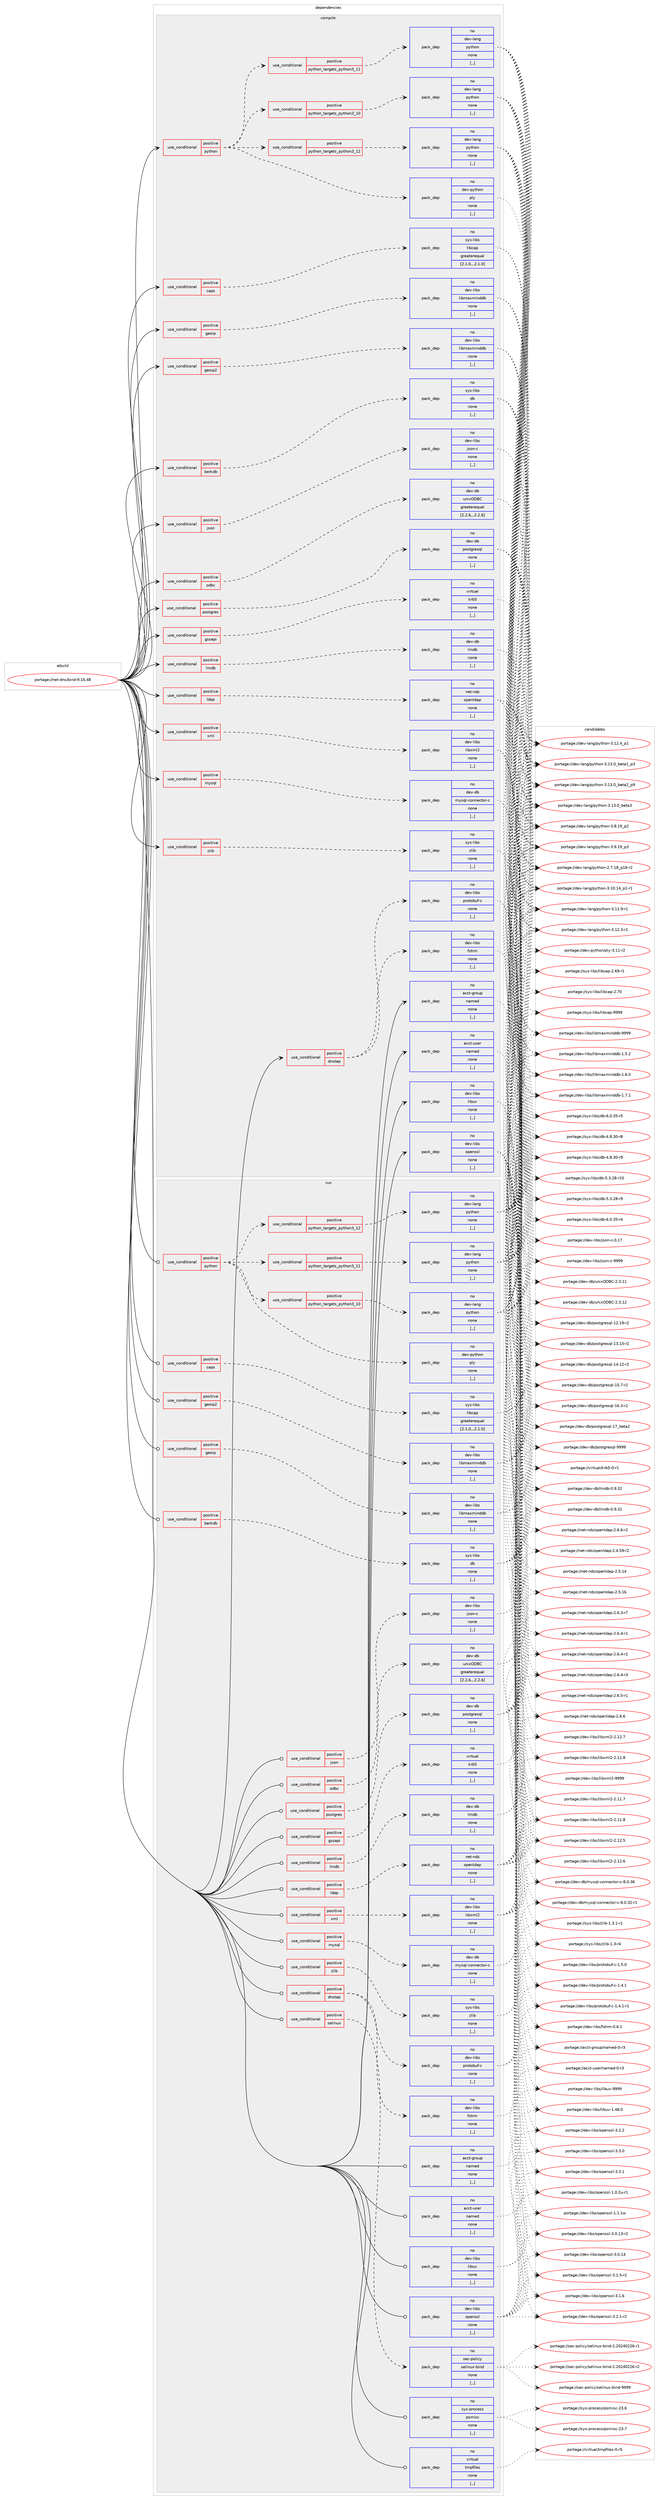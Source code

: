 digraph prolog {

# *************
# Graph options
# *************

newrank=true;
concentrate=true;
compound=true;
graph [rankdir=LR,fontname=Helvetica,fontsize=10,ranksep=1.5];#, ranksep=2.5, nodesep=0.2];
edge  [arrowhead=vee];
node  [fontname=Helvetica,fontsize=10];

# **********
# The ebuild
# **********

subgraph cluster_leftcol {
color=gray;
rank=same;
label=<<i>ebuild</i>>;
id [label="portage://net-dns/bind-9.16.48", color=red, width=4, href="../net-dns/bind-9.16.48.svg"];
}

# ****************
# The dependencies
# ****************

subgraph cluster_midcol {
color=gray;
label=<<i>dependencies</i>>;
subgraph cluster_compile {
fillcolor="#eeeeee";
style=filled;
label=<<i>compile</i>>;
subgraph cond86952 {
dependency336429 [label=<<TABLE BORDER="0" CELLBORDER="1" CELLSPACING="0" CELLPADDING="4"><TR><TD ROWSPAN="3" CELLPADDING="10">use_conditional</TD></TR><TR><TD>positive</TD></TR><TR><TD>berkdb</TD></TR></TABLE>>, shape=none, color=red];
subgraph pack246944 {
dependency336430 [label=<<TABLE BORDER="0" CELLBORDER="1" CELLSPACING="0" CELLPADDING="4" WIDTH="220"><TR><TD ROWSPAN="6" CELLPADDING="30">pack_dep</TD></TR><TR><TD WIDTH="110">no</TD></TR><TR><TD>sys-libs</TD></TR><TR><TD>db</TD></TR><TR><TD>none</TD></TR><TR><TD>[,,]</TD></TR></TABLE>>, shape=none, color=blue];
}
dependency336429:e -> dependency336430:w [weight=20,style="dashed",arrowhead="vee"];
}
id:e -> dependency336429:w [weight=20,style="solid",arrowhead="vee"];
subgraph cond86953 {
dependency336431 [label=<<TABLE BORDER="0" CELLBORDER="1" CELLSPACING="0" CELLPADDING="4"><TR><TD ROWSPAN="3" CELLPADDING="10">use_conditional</TD></TR><TR><TD>positive</TD></TR><TR><TD>caps</TD></TR></TABLE>>, shape=none, color=red];
subgraph pack246945 {
dependency336432 [label=<<TABLE BORDER="0" CELLBORDER="1" CELLSPACING="0" CELLPADDING="4" WIDTH="220"><TR><TD ROWSPAN="6" CELLPADDING="30">pack_dep</TD></TR><TR><TD WIDTH="110">no</TD></TR><TR><TD>sys-libs</TD></TR><TR><TD>libcap</TD></TR><TR><TD>greaterequal</TD></TR><TR><TD>[2.1.0,,,2.1.0]</TD></TR></TABLE>>, shape=none, color=blue];
}
dependency336431:e -> dependency336432:w [weight=20,style="dashed",arrowhead="vee"];
}
id:e -> dependency336431:w [weight=20,style="solid",arrowhead="vee"];
subgraph cond86954 {
dependency336433 [label=<<TABLE BORDER="0" CELLBORDER="1" CELLSPACING="0" CELLPADDING="4"><TR><TD ROWSPAN="3" CELLPADDING="10">use_conditional</TD></TR><TR><TD>positive</TD></TR><TR><TD>dnstap</TD></TR></TABLE>>, shape=none, color=red];
subgraph pack246946 {
dependency336434 [label=<<TABLE BORDER="0" CELLBORDER="1" CELLSPACING="0" CELLPADDING="4" WIDTH="220"><TR><TD ROWSPAN="6" CELLPADDING="30">pack_dep</TD></TR><TR><TD WIDTH="110">no</TD></TR><TR><TD>dev-libs</TD></TR><TR><TD>fstrm</TD></TR><TR><TD>none</TD></TR><TR><TD>[,,]</TD></TR></TABLE>>, shape=none, color=blue];
}
dependency336433:e -> dependency336434:w [weight=20,style="dashed",arrowhead="vee"];
subgraph pack246947 {
dependency336435 [label=<<TABLE BORDER="0" CELLBORDER="1" CELLSPACING="0" CELLPADDING="4" WIDTH="220"><TR><TD ROWSPAN="6" CELLPADDING="30">pack_dep</TD></TR><TR><TD WIDTH="110">no</TD></TR><TR><TD>dev-libs</TD></TR><TR><TD>protobuf-c</TD></TR><TR><TD>none</TD></TR><TR><TD>[,,]</TD></TR></TABLE>>, shape=none, color=blue];
}
dependency336433:e -> dependency336435:w [weight=20,style="dashed",arrowhead="vee"];
}
id:e -> dependency336433:w [weight=20,style="solid",arrowhead="vee"];
subgraph cond86955 {
dependency336436 [label=<<TABLE BORDER="0" CELLBORDER="1" CELLSPACING="0" CELLPADDING="4"><TR><TD ROWSPAN="3" CELLPADDING="10">use_conditional</TD></TR><TR><TD>positive</TD></TR><TR><TD>geoip</TD></TR></TABLE>>, shape=none, color=red];
subgraph pack246948 {
dependency336437 [label=<<TABLE BORDER="0" CELLBORDER="1" CELLSPACING="0" CELLPADDING="4" WIDTH="220"><TR><TD ROWSPAN="6" CELLPADDING="30">pack_dep</TD></TR><TR><TD WIDTH="110">no</TD></TR><TR><TD>dev-libs</TD></TR><TR><TD>libmaxminddb</TD></TR><TR><TD>none</TD></TR><TR><TD>[,,]</TD></TR></TABLE>>, shape=none, color=blue];
}
dependency336436:e -> dependency336437:w [weight=20,style="dashed",arrowhead="vee"];
}
id:e -> dependency336436:w [weight=20,style="solid",arrowhead="vee"];
subgraph cond86956 {
dependency336438 [label=<<TABLE BORDER="0" CELLBORDER="1" CELLSPACING="0" CELLPADDING="4"><TR><TD ROWSPAN="3" CELLPADDING="10">use_conditional</TD></TR><TR><TD>positive</TD></TR><TR><TD>geoip2</TD></TR></TABLE>>, shape=none, color=red];
subgraph pack246949 {
dependency336439 [label=<<TABLE BORDER="0" CELLBORDER="1" CELLSPACING="0" CELLPADDING="4" WIDTH="220"><TR><TD ROWSPAN="6" CELLPADDING="30">pack_dep</TD></TR><TR><TD WIDTH="110">no</TD></TR><TR><TD>dev-libs</TD></TR><TR><TD>libmaxminddb</TD></TR><TR><TD>none</TD></TR><TR><TD>[,,]</TD></TR></TABLE>>, shape=none, color=blue];
}
dependency336438:e -> dependency336439:w [weight=20,style="dashed",arrowhead="vee"];
}
id:e -> dependency336438:w [weight=20,style="solid",arrowhead="vee"];
subgraph cond86957 {
dependency336440 [label=<<TABLE BORDER="0" CELLBORDER="1" CELLSPACING="0" CELLPADDING="4"><TR><TD ROWSPAN="3" CELLPADDING="10">use_conditional</TD></TR><TR><TD>positive</TD></TR><TR><TD>gssapi</TD></TR></TABLE>>, shape=none, color=red];
subgraph pack246950 {
dependency336441 [label=<<TABLE BORDER="0" CELLBORDER="1" CELLSPACING="0" CELLPADDING="4" WIDTH="220"><TR><TD ROWSPAN="6" CELLPADDING="30">pack_dep</TD></TR><TR><TD WIDTH="110">no</TD></TR><TR><TD>virtual</TD></TR><TR><TD>krb5</TD></TR><TR><TD>none</TD></TR><TR><TD>[,,]</TD></TR></TABLE>>, shape=none, color=blue];
}
dependency336440:e -> dependency336441:w [weight=20,style="dashed",arrowhead="vee"];
}
id:e -> dependency336440:w [weight=20,style="solid",arrowhead="vee"];
subgraph cond86958 {
dependency336442 [label=<<TABLE BORDER="0" CELLBORDER="1" CELLSPACING="0" CELLPADDING="4"><TR><TD ROWSPAN="3" CELLPADDING="10">use_conditional</TD></TR><TR><TD>positive</TD></TR><TR><TD>json</TD></TR></TABLE>>, shape=none, color=red];
subgraph pack246951 {
dependency336443 [label=<<TABLE BORDER="0" CELLBORDER="1" CELLSPACING="0" CELLPADDING="4" WIDTH="220"><TR><TD ROWSPAN="6" CELLPADDING="30">pack_dep</TD></TR><TR><TD WIDTH="110">no</TD></TR><TR><TD>dev-libs</TD></TR><TR><TD>json-c</TD></TR><TR><TD>none</TD></TR><TR><TD>[,,]</TD></TR></TABLE>>, shape=none, color=blue];
}
dependency336442:e -> dependency336443:w [weight=20,style="dashed",arrowhead="vee"];
}
id:e -> dependency336442:w [weight=20,style="solid",arrowhead="vee"];
subgraph cond86959 {
dependency336444 [label=<<TABLE BORDER="0" CELLBORDER="1" CELLSPACING="0" CELLPADDING="4"><TR><TD ROWSPAN="3" CELLPADDING="10">use_conditional</TD></TR><TR><TD>positive</TD></TR><TR><TD>ldap</TD></TR></TABLE>>, shape=none, color=red];
subgraph pack246952 {
dependency336445 [label=<<TABLE BORDER="0" CELLBORDER="1" CELLSPACING="0" CELLPADDING="4" WIDTH="220"><TR><TD ROWSPAN="6" CELLPADDING="30">pack_dep</TD></TR><TR><TD WIDTH="110">no</TD></TR><TR><TD>net-nds</TD></TR><TR><TD>openldap</TD></TR><TR><TD>none</TD></TR><TR><TD>[,,]</TD></TR></TABLE>>, shape=none, color=blue];
}
dependency336444:e -> dependency336445:w [weight=20,style="dashed",arrowhead="vee"];
}
id:e -> dependency336444:w [weight=20,style="solid",arrowhead="vee"];
subgraph cond86960 {
dependency336446 [label=<<TABLE BORDER="0" CELLBORDER="1" CELLSPACING="0" CELLPADDING="4"><TR><TD ROWSPAN="3" CELLPADDING="10">use_conditional</TD></TR><TR><TD>positive</TD></TR><TR><TD>lmdb</TD></TR></TABLE>>, shape=none, color=red];
subgraph pack246953 {
dependency336447 [label=<<TABLE BORDER="0" CELLBORDER="1" CELLSPACING="0" CELLPADDING="4" WIDTH="220"><TR><TD ROWSPAN="6" CELLPADDING="30">pack_dep</TD></TR><TR><TD WIDTH="110">no</TD></TR><TR><TD>dev-db</TD></TR><TR><TD>lmdb</TD></TR><TR><TD>none</TD></TR><TR><TD>[,,]</TD></TR></TABLE>>, shape=none, color=blue];
}
dependency336446:e -> dependency336447:w [weight=20,style="dashed",arrowhead="vee"];
}
id:e -> dependency336446:w [weight=20,style="solid",arrowhead="vee"];
subgraph cond86961 {
dependency336448 [label=<<TABLE BORDER="0" CELLBORDER="1" CELLSPACING="0" CELLPADDING="4"><TR><TD ROWSPAN="3" CELLPADDING="10">use_conditional</TD></TR><TR><TD>positive</TD></TR><TR><TD>mysql</TD></TR></TABLE>>, shape=none, color=red];
subgraph pack246954 {
dependency336449 [label=<<TABLE BORDER="0" CELLBORDER="1" CELLSPACING="0" CELLPADDING="4" WIDTH="220"><TR><TD ROWSPAN="6" CELLPADDING="30">pack_dep</TD></TR><TR><TD WIDTH="110">no</TD></TR><TR><TD>dev-db</TD></TR><TR><TD>mysql-connector-c</TD></TR><TR><TD>none</TD></TR><TR><TD>[,,]</TD></TR></TABLE>>, shape=none, color=blue];
}
dependency336448:e -> dependency336449:w [weight=20,style="dashed",arrowhead="vee"];
}
id:e -> dependency336448:w [weight=20,style="solid",arrowhead="vee"];
subgraph cond86962 {
dependency336450 [label=<<TABLE BORDER="0" CELLBORDER="1" CELLSPACING="0" CELLPADDING="4"><TR><TD ROWSPAN="3" CELLPADDING="10">use_conditional</TD></TR><TR><TD>positive</TD></TR><TR><TD>odbc</TD></TR></TABLE>>, shape=none, color=red];
subgraph pack246955 {
dependency336451 [label=<<TABLE BORDER="0" CELLBORDER="1" CELLSPACING="0" CELLPADDING="4" WIDTH="220"><TR><TD ROWSPAN="6" CELLPADDING="30">pack_dep</TD></TR><TR><TD WIDTH="110">no</TD></TR><TR><TD>dev-db</TD></TR><TR><TD>unixODBC</TD></TR><TR><TD>greaterequal</TD></TR><TR><TD>[2.2.6,,,2.2.6]</TD></TR></TABLE>>, shape=none, color=blue];
}
dependency336450:e -> dependency336451:w [weight=20,style="dashed",arrowhead="vee"];
}
id:e -> dependency336450:w [weight=20,style="solid",arrowhead="vee"];
subgraph cond86963 {
dependency336452 [label=<<TABLE BORDER="0" CELLBORDER="1" CELLSPACING="0" CELLPADDING="4"><TR><TD ROWSPAN="3" CELLPADDING="10">use_conditional</TD></TR><TR><TD>positive</TD></TR><TR><TD>postgres</TD></TR></TABLE>>, shape=none, color=red];
subgraph pack246956 {
dependency336453 [label=<<TABLE BORDER="0" CELLBORDER="1" CELLSPACING="0" CELLPADDING="4" WIDTH="220"><TR><TD ROWSPAN="6" CELLPADDING="30">pack_dep</TD></TR><TR><TD WIDTH="110">no</TD></TR><TR><TD>dev-db</TD></TR><TR><TD>postgresql</TD></TR><TR><TD>none</TD></TR><TR><TD>[,,]</TD></TR></TABLE>>, shape=none, color=blue];
}
dependency336452:e -> dependency336453:w [weight=20,style="dashed",arrowhead="vee"];
}
id:e -> dependency336452:w [weight=20,style="solid",arrowhead="vee"];
subgraph cond86964 {
dependency336454 [label=<<TABLE BORDER="0" CELLBORDER="1" CELLSPACING="0" CELLPADDING="4"><TR><TD ROWSPAN="3" CELLPADDING="10">use_conditional</TD></TR><TR><TD>positive</TD></TR><TR><TD>python</TD></TR></TABLE>>, shape=none, color=red];
subgraph cond86965 {
dependency336455 [label=<<TABLE BORDER="0" CELLBORDER="1" CELLSPACING="0" CELLPADDING="4"><TR><TD ROWSPAN="3" CELLPADDING="10">use_conditional</TD></TR><TR><TD>positive</TD></TR><TR><TD>python_targets_python3_10</TD></TR></TABLE>>, shape=none, color=red];
subgraph pack246957 {
dependency336456 [label=<<TABLE BORDER="0" CELLBORDER="1" CELLSPACING="0" CELLPADDING="4" WIDTH="220"><TR><TD ROWSPAN="6" CELLPADDING="30">pack_dep</TD></TR><TR><TD WIDTH="110">no</TD></TR><TR><TD>dev-lang</TD></TR><TR><TD>python</TD></TR><TR><TD>none</TD></TR><TR><TD>[,,]</TD></TR></TABLE>>, shape=none, color=blue];
}
dependency336455:e -> dependency336456:w [weight=20,style="dashed",arrowhead="vee"];
}
dependency336454:e -> dependency336455:w [weight=20,style="dashed",arrowhead="vee"];
subgraph cond86966 {
dependency336457 [label=<<TABLE BORDER="0" CELLBORDER="1" CELLSPACING="0" CELLPADDING="4"><TR><TD ROWSPAN="3" CELLPADDING="10">use_conditional</TD></TR><TR><TD>positive</TD></TR><TR><TD>python_targets_python3_11</TD></TR></TABLE>>, shape=none, color=red];
subgraph pack246958 {
dependency336458 [label=<<TABLE BORDER="0" CELLBORDER="1" CELLSPACING="0" CELLPADDING="4" WIDTH="220"><TR><TD ROWSPAN="6" CELLPADDING="30">pack_dep</TD></TR><TR><TD WIDTH="110">no</TD></TR><TR><TD>dev-lang</TD></TR><TR><TD>python</TD></TR><TR><TD>none</TD></TR><TR><TD>[,,]</TD></TR></TABLE>>, shape=none, color=blue];
}
dependency336457:e -> dependency336458:w [weight=20,style="dashed",arrowhead="vee"];
}
dependency336454:e -> dependency336457:w [weight=20,style="dashed",arrowhead="vee"];
subgraph cond86967 {
dependency336459 [label=<<TABLE BORDER="0" CELLBORDER="1" CELLSPACING="0" CELLPADDING="4"><TR><TD ROWSPAN="3" CELLPADDING="10">use_conditional</TD></TR><TR><TD>positive</TD></TR><TR><TD>python_targets_python3_12</TD></TR></TABLE>>, shape=none, color=red];
subgraph pack246959 {
dependency336460 [label=<<TABLE BORDER="0" CELLBORDER="1" CELLSPACING="0" CELLPADDING="4" WIDTH="220"><TR><TD ROWSPAN="6" CELLPADDING="30">pack_dep</TD></TR><TR><TD WIDTH="110">no</TD></TR><TR><TD>dev-lang</TD></TR><TR><TD>python</TD></TR><TR><TD>none</TD></TR><TR><TD>[,,]</TD></TR></TABLE>>, shape=none, color=blue];
}
dependency336459:e -> dependency336460:w [weight=20,style="dashed",arrowhead="vee"];
}
dependency336454:e -> dependency336459:w [weight=20,style="dashed",arrowhead="vee"];
subgraph pack246960 {
dependency336461 [label=<<TABLE BORDER="0" CELLBORDER="1" CELLSPACING="0" CELLPADDING="4" WIDTH="220"><TR><TD ROWSPAN="6" CELLPADDING="30">pack_dep</TD></TR><TR><TD WIDTH="110">no</TD></TR><TR><TD>dev-python</TD></TR><TR><TD>ply</TD></TR><TR><TD>none</TD></TR><TR><TD>[,,]</TD></TR></TABLE>>, shape=none, color=blue];
}
dependency336454:e -> dependency336461:w [weight=20,style="dashed",arrowhead="vee"];
}
id:e -> dependency336454:w [weight=20,style="solid",arrowhead="vee"];
subgraph cond86968 {
dependency336462 [label=<<TABLE BORDER="0" CELLBORDER="1" CELLSPACING="0" CELLPADDING="4"><TR><TD ROWSPAN="3" CELLPADDING="10">use_conditional</TD></TR><TR><TD>positive</TD></TR><TR><TD>xml</TD></TR></TABLE>>, shape=none, color=red];
subgraph pack246961 {
dependency336463 [label=<<TABLE BORDER="0" CELLBORDER="1" CELLSPACING="0" CELLPADDING="4" WIDTH="220"><TR><TD ROWSPAN="6" CELLPADDING="30">pack_dep</TD></TR><TR><TD WIDTH="110">no</TD></TR><TR><TD>dev-libs</TD></TR><TR><TD>libxml2</TD></TR><TR><TD>none</TD></TR><TR><TD>[,,]</TD></TR></TABLE>>, shape=none, color=blue];
}
dependency336462:e -> dependency336463:w [weight=20,style="dashed",arrowhead="vee"];
}
id:e -> dependency336462:w [weight=20,style="solid",arrowhead="vee"];
subgraph cond86969 {
dependency336464 [label=<<TABLE BORDER="0" CELLBORDER="1" CELLSPACING="0" CELLPADDING="4"><TR><TD ROWSPAN="3" CELLPADDING="10">use_conditional</TD></TR><TR><TD>positive</TD></TR><TR><TD>zlib</TD></TR></TABLE>>, shape=none, color=red];
subgraph pack246962 {
dependency336465 [label=<<TABLE BORDER="0" CELLBORDER="1" CELLSPACING="0" CELLPADDING="4" WIDTH="220"><TR><TD ROWSPAN="6" CELLPADDING="30">pack_dep</TD></TR><TR><TD WIDTH="110">no</TD></TR><TR><TD>sys-libs</TD></TR><TR><TD>zlib</TD></TR><TR><TD>none</TD></TR><TR><TD>[,,]</TD></TR></TABLE>>, shape=none, color=blue];
}
dependency336464:e -> dependency336465:w [weight=20,style="dashed",arrowhead="vee"];
}
id:e -> dependency336464:w [weight=20,style="solid",arrowhead="vee"];
subgraph pack246963 {
dependency336466 [label=<<TABLE BORDER="0" CELLBORDER="1" CELLSPACING="0" CELLPADDING="4" WIDTH="220"><TR><TD ROWSPAN="6" CELLPADDING="30">pack_dep</TD></TR><TR><TD WIDTH="110">no</TD></TR><TR><TD>acct-group</TD></TR><TR><TD>named</TD></TR><TR><TD>none</TD></TR><TR><TD>[,,]</TD></TR></TABLE>>, shape=none, color=blue];
}
id:e -> dependency336466:w [weight=20,style="solid",arrowhead="vee"];
subgraph pack246964 {
dependency336467 [label=<<TABLE BORDER="0" CELLBORDER="1" CELLSPACING="0" CELLPADDING="4" WIDTH="220"><TR><TD ROWSPAN="6" CELLPADDING="30">pack_dep</TD></TR><TR><TD WIDTH="110">no</TD></TR><TR><TD>acct-user</TD></TR><TR><TD>named</TD></TR><TR><TD>none</TD></TR><TR><TD>[,,]</TD></TR></TABLE>>, shape=none, color=blue];
}
id:e -> dependency336467:w [weight=20,style="solid",arrowhead="vee"];
subgraph pack246965 {
dependency336468 [label=<<TABLE BORDER="0" CELLBORDER="1" CELLSPACING="0" CELLPADDING="4" WIDTH="220"><TR><TD ROWSPAN="6" CELLPADDING="30">pack_dep</TD></TR><TR><TD WIDTH="110">no</TD></TR><TR><TD>dev-libs</TD></TR><TR><TD>libuv</TD></TR><TR><TD>none</TD></TR><TR><TD>[,,]</TD></TR></TABLE>>, shape=none, color=blue];
}
id:e -> dependency336468:w [weight=20,style="solid",arrowhead="vee"];
subgraph pack246966 {
dependency336469 [label=<<TABLE BORDER="0" CELLBORDER="1" CELLSPACING="0" CELLPADDING="4" WIDTH="220"><TR><TD ROWSPAN="6" CELLPADDING="30">pack_dep</TD></TR><TR><TD WIDTH="110">no</TD></TR><TR><TD>dev-libs</TD></TR><TR><TD>openssl</TD></TR><TR><TD>none</TD></TR><TR><TD>[,,]</TD></TR></TABLE>>, shape=none, color=blue];
}
id:e -> dependency336469:w [weight=20,style="solid",arrowhead="vee"];
}
subgraph cluster_compileandrun {
fillcolor="#eeeeee";
style=filled;
label=<<i>compile and run</i>>;
}
subgraph cluster_run {
fillcolor="#eeeeee";
style=filled;
label=<<i>run</i>>;
subgraph cond86970 {
dependency336470 [label=<<TABLE BORDER="0" CELLBORDER="1" CELLSPACING="0" CELLPADDING="4"><TR><TD ROWSPAN="3" CELLPADDING="10">use_conditional</TD></TR><TR><TD>positive</TD></TR><TR><TD>berkdb</TD></TR></TABLE>>, shape=none, color=red];
subgraph pack246967 {
dependency336471 [label=<<TABLE BORDER="0" CELLBORDER="1" CELLSPACING="0" CELLPADDING="4" WIDTH="220"><TR><TD ROWSPAN="6" CELLPADDING="30">pack_dep</TD></TR><TR><TD WIDTH="110">no</TD></TR><TR><TD>sys-libs</TD></TR><TR><TD>db</TD></TR><TR><TD>none</TD></TR><TR><TD>[,,]</TD></TR></TABLE>>, shape=none, color=blue];
}
dependency336470:e -> dependency336471:w [weight=20,style="dashed",arrowhead="vee"];
}
id:e -> dependency336470:w [weight=20,style="solid",arrowhead="odot"];
subgraph cond86971 {
dependency336472 [label=<<TABLE BORDER="0" CELLBORDER="1" CELLSPACING="0" CELLPADDING="4"><TR><TD ROWSPAN="3" CELLPADDING="10">use_conditional</TD></TR><TR><TD>positive</TD></TR><TR><TD>caps</TD></TR></TABLE>>, shape=none, color=red];
subgraph pack246968 {
dependency336473 [label=<<TABLE BORDER="0" CELLBORDER="1" CELLSPACING="0" CELLPADDING="4" WIDTH="220"><TR><TD ROWSPAN="6" CELLPADDING="30">pack_dep</TD></TR><TR><TD WIDTH="110">no</TD></TR><TR><TD>sys-libs</TD></TR><TR><TD>libcap</TD></TR><TR><TD>greaterequal</TD></TR><TR><TD>[2.1.0,,,2.1.0]</TD></TR></TABLE>>, shape=none, color=blue];
}
dependency336472:e -> dependency336473:w [weight=20,style="dashed",arrowhead="vee"];
}
id:e -> dependency336472:w [weight=20,style="solid",arrowhead="odot"];
subgraph cond86972 {
dependency336474 [label=<<TABLE BORDER="0" CELLBORDER="1" CELLSPACING="0" CELLPADDING="4"><TR><TD ROWSPAN="3" CELLPADDING="10">use_conditional</TD></TR><TR><TD>positive</TD></TR><TR><TD>dnstap</TD></TR></TABLE>>, shape=none, color=red];
subgraph pack246969 {
dependency336475 [label=<<TABLE BORDER="0" CELLBORDER="1" CELLSPACING="0" CELLPADDING="4" WIDTH="220"><TR><TD ROWSPAN="6" CELLPADDING="30">pack_dep</TD></TR><TR><TD WIDTH="110">no</TD></TR><TR><TD>dev-libs</TD></TR><TR><TD>fstrm</TD></TR><TR><TD>none</TD></TR><TR><TD>[,,]</TD></TR></TABLE>>, shape=none, color=blue];
}
dependency336474:e -> dependency336475:w [weight=20,style="dashed",arrowhead="vee"];
subgraph pack246970 {
dependency336476 [label=<<TABLE BORDER="0" CELLBORDER="1" CELLSPACING="0" CELLPADDING="4" WIDTH="220"><TR><TD ROWSPAN="6" CELLPADDING="30">pack_dep</TD></TR><TR><TD WIDTH="110">no</TD></TR><TR><TD>dev-libs</TD></TR><TR><TD>protobuf-c</TD></TR><TR><TD>none</TD></TR><TR><TD>[,,]</TD></TR></TABLE>>, shape=none, color=blue];
}
dependency336474:e -> dependency336476:w [weight=20,style="dashed",arrowhead="vee"];
}
id:e -> dependency336474:w [weight=20,style="solid",arrowhead="odot"];
subgraph cond86973 {
dependency336477 [label=<<TABLE BORDER="0" CELLBORDER="1" CELLSPACING="0" CELLPADDING="4"><TR><TD ROWSPAN="3" CELLPADDING="10">use_conditional</TD></TR><TR><TD>positive</TD></TR><TR><TD>geoip</TD></TR></TABLE>>, shape=none, color=red];
subgraph pack246971 {
dependency336478 [label=<<TABLE BORDER="0" CELLBORDER="1" CELLSPACING="0" CELLPADDING="4" WIDTH="220"><TR><TD ROWSPAN="6" CELLPADDING="30">pack_dep</TD></TR><TR><TD WIDTH="110">no</TD></TR><TR><TD>dev-libs</TD></TR><TR><TD>libmaxminddb</TD></TR><TR><TD>none</TD></TR><TR><TD>[,,]</TD></TR></TABLE>>, shape=none, color=blue];
}
dependency336477:e -> dependency336478:w [weight=20,style="dashed",arrowhead="vee"];
}
id:e -> dependency336477:w [weight=20,style="solid",arrowhead="odot"];
subgraph cond86974 {
dependency336479 [label=<<TABLE BORDER="0" CELLBORDER="1" CELLSPACING="0" CELLPADDING="4"><TR><TD ROWSPAN="3" CELLPADDING="10">use_conditional</TD></TR><TR><TD>positive</TD></TR><TR><TD>geoip2</TD></TR></TABLE>>, shape=none, color=red];
subgraph pack246972 {
dependency336480 [label=<<TABLE BORDER="0" CELLBORDER="1" CELLSPACING="0" CELLPADDING="4" WIDTH="220"><TR><TD ROWSPAN="6" CELLPADDING="30">pack_dep</TD></TR><TR><TD WIDTH="110">no</TD></TR><TR><TD>dev-libs</TD></TR><TR><TD>libmaxminddb</TD></TR><TR><TD>none</TD></TR><TR><TD>[,,]</TD></TR></TABLE>>, shape=none, color=blue];
}
dependency336479:e -> dependency336480:w [weight=20,style="dashed",arrowhead="vee"];
}
id:e -> dependency336479:w [weight=20,style="solid",arrowhead="odot"];
subgraph cond86975 {
dependency336481 [label=<<TABLE BORDER="0" CELLBORDER="1" CELLSPACING="0" CELLPADDING="4"><TR><TD ROWSPAN="3" CELLPADDING="10">use_conditional</TD></TR><TR><TD>positive</TD></TR><TR><TD>gssapi</TD></TR></TABLE>>, shape=none, color=red];
subgraph pack246973 {
dependency336482 [label=<<TABLE BORDER="0" CELLBORDER="1" CELLSPACING="0" CELLPADDING="4" WIDTH="220"><TR><TD ROWSPAN="6" CELLPADDING="30">pack_dep</TD></TR><TR><TD WIDTH="110">no</TD></TR><TR><TD>virtual</TD></TR><TR><TD>krb5</TD></TR><TR><TD>none</TD></TR><TR><TD>[,,]</TD></TR></TABLE>>, shape=none, color=blue];
}
dependency336481:e -> dependency336482:w [weight=20,style="dashed",arrowhead="vee"];
}
id:e -> dependency336481:w [weight=20,style="solid",arrowhead="odot"];
subgraph cond86976 {
dependency336483 [label=<<TABLE BORDER="0" CELLBORDER="1" CELLSPACING="0" CELLPADDING="4"><TR><TD ROWSPAN="3" CELLPADDING="10">use_conditional</TD></TR><TR><TD>positive</TD></TR><TR><TD>json</TD></TR></TABLE>>, shape=none, color=red];
subgraph pack246974 {
dependency336484 [label=<<TABLE BORDER="0" CELLBORDER="1" CELLSPACING="0" CELLPADDING="4" WIDTH="220"><TR><TD ROWSPAN="6" CELLPADDING="30">pack_dep</TD></TR><TR><TD WIDTH="110">no</TD></TR><TR><TD>dev-libs</TD></TR><TR><TD>json-c</TD></TR><TR><TD>none</TD></TR><TR><TD>[,,]</TD></TR></TABLE>>, shape=none, color=blue];
}
dependency336483:e -> dependency336484:w [weight=20,style="dashed",arrowhead="vee"];
}
id:e -> dependency336483:w [weight=20,style="solid",arrowhead="odot"];
subgraph cond86977 {
dependency336485 [label=<<TABLE BORDER="0" CELLBORDER="1" CELLSPACING="0" CELLPADDING="4"><TR><TD ROWSPAN="3" CELLPADDING="10">use_conditional</TD></TR><TR><TD>positive</TD></TR><TR><TD>ldap</TD></TR></TABLE>>, shape=none, color=red];
subgraph pack246975 {
dependency336486 [label=<<TABLE BORDER="0" CELLBORDER="1" CELLSPACING="0" CELLPADDING="4" WIDTH="220"><TR><TD ROWSPAN="6" CELLPADDING="30">pack_dep</TD></TR><TR><TD WIDTH="110">no</TD></TR><TR><TD>net-nds</TD></TR><TR><TD>openldap</TD></TR><TR><TD>none</TD></TR><TR><TD>[,,]</TD></TR></TABLE>>, shape=none, color=blue];
}
dependency336485:e -> dependency336486:w [weight=20,style="dashed",arrowhead="vee"];
}
id:e -> dependency336485:w [weight=20,style="solid",arrowhead="odot"];
subgraph cond86978 {
dependency336487 [label=<<TABLE BORDER="0" CELLBORDER="1" CELLSPACING="0" CELLPADDING="4"><TR><TD ROWSPAN="3" CELLPADDING="10">use_conditional</TD></TR><TR><TD>positive</TD></TR><TR><TD>lmdb</TD></TR></TABLE>>, shape=none, color=red];
subgraph pack246976 {
dependency336488 [label=<<TABLE BORDER="0" CELLBORDER="1" CELLSPACING="0" CELLPADDING="4" WIDTH="220"><TR><TD ROWSPAN="6" CELLPADDING="30">pack_dep</TD></TR><TR><TD WIDTH="110">no</TD></TR><TR><TD>dev-db</TD></TR><TR><TD>lmdb</TD></TR><TR><TD>none</TD></TR><TR><TD>[,,]</TD></TR></TABLE>>, shape=none, color=blue];
}
dependency336487:e -> dependency336488:w [weight=20,style="dashed",arrowhead="vee"];
}
id:e -> dependency336487:w [weight=20,style="solid",arrowhead="odot"];
subgraph cond86979 {
dependency336489 [label=<<TABLE BORDER="0" CELLBORDER="1" CELLSPACING="0" CELLPADDING="4"><TR><TD ROWSPAN="3" CELLPADDING="10">use_conditional</TD></TR><TR><TD>positive</TD></TR><TR><TD>mysql</TD></TR></TABLE>>, shape=none, color=red];
subgraph pack246977 {
dependency336490 [label=<<TABLE BORDER="0" CELLBORDER="1" CELLSPACING="0" CELLPADDING="4" WIDTH="220"><TR><TD ROWSPAN="6" CELLPADDING="30">pack_dep</TD></TR><TR><TD WIDTH="110">no</TD></TR><TR><TD>dev-db</TD></TR><TR><TD>mysql-connector-c</TD></TR><TR><TD>none</TD></TR><TR><TD>[,,]</TD></TR></TABLE>>, shape=none, color=blue];
}
dependency336489:e -> dependency336490:w [weight=20,style="dashed",arrowhead="vee"];
}
id:e -> dependency336489:w [weight=20,style="solid",arrowhead="odot"];
subgraph cond86980 {
dependency336491 [label=<<TABLE BORDER="0" CELLBORDER="1" CELLSPACING="0" CELLPADDING="4"><TR><TD ROWSPAN="3" CELLPADDING="10">use_conditional</TD></TR><TR><TD>positive</TD></TR><TR><TD>odbc</TD></TR></TABLE>>, shape=none, color=red];
subgraph pack246978 {
dependency336492 [label=<<TABLE BORDER="0" CELLBORDER="1" CELLSPACING="0" CELLPADDING="4" WIDTH="220"><TR><TD ROWSPAN="6" CELLPADDING="30">pack_dep</TD></TR><TR><TD WIDTH="110">no</TD></TR><TR><TD>dev-db</TD></TR><TR><TD>unixODBC</TD></TR><TR><TD>greaterequal</TD></TR><TR><TD>[2.2.6,,,2.2.6]</TD></TR></TABLE>>, shape=none, color=blue];
}
dependency336491:e -> dependency336492:w [weight=20,style="dashed",arrowhead="vee"];
}
id:e -> dependency336491:w [weight=20,style="solid",arrowhead="odot"];
subgraph cond86981 {
dependency336493 [label=<<TABLE BORDER="0" CELLBORDER="1" CELLSPACING="0" CELLPADDING="4"><TR><TD ROWSPAN="3" CELLPADDING="10">use_conditional</TD></TR><TR><TD>positive</TD></TR><TR><TD>postgres</TD></TR></TABLE>>, shape=none, color=red];
subgraph pack246979 {
dependency336494 [label=<<TABLE BORDER="0" CELLBORDER="1" CELLSPACING="0" CELLPADDING="4" WIDTH="220"><TR><TD ROWSPAN="6" CELLPADDING="30">pack_dep</TD></TR><TR><TD WIDTH="110">no</TD></TR><TR><TD>dev-db</TD></TR><TR><TD>postgresql</TD></TR><TR><TD>none</TD></TR><TR><TD>[,,]</TD></TR></TABLE>>, shape=none, color=blue];
}
dependency336493:e -> dependency336494:w [weight=20,style="dashed",arrowhead="vee"];
}
id:e -> dependency336493:w [weight=20,style="solid",arrowhead="odot"];
subgraph cond86982 {
dependency336495 [label=<<TABLE BORDER="0" CELLBORDER="1" CELLSPACING="0" CELLPADDING="4"><TR><TD ROWSPAN="3" CELLPADDING="10">use_conditional</TD></TR><TR><TD>positive</TD></TR><TR><TD>python</TD></TR></TABLE>>, shape=none, color=red];
subgraph cond86983 {
dependency336496 [label=<<TABLE BORDER="0" CELLBORDER="1" CELLSPACING="0" CELLPADDING="4"><TR><TD ROWSPAN="3" CELLPADDING="10">use_conditional</TD></TR><TR><TD>positive</TD></TR><TR><TD>python_targets_python3_10</TD></TR></TABLE>>, shape=none, color=red];
subgraph pack246980 {
dependency336497 [label=<<TABLE BORDER="0" CELLBORDER="1" CELLSPACING="0" CELLPADDING="4" WIDTH="220"><TR><TD ROWSPAN="6" CELLPADDING="30">pack_dep</TD></TR><TR><TD WIDTH="110">no</TD></TR><TR><TD>dev-lang</TD></TR><TR><TD>python</TD></TR><TR><TD>none</TD></TR><TR><TD>[,,]</TD></TR></TABLE>>, shape=none, color=blue];
}
dependency336496:e -> dependency336497:w [weight=20,style="dashed",arrowhead="vee"];
}
dependency336495:e -> dependency336496:w [weight=20,style="dashed",arrowhead="vee"];
subgraph cond86984 {
dependency336498 [label=<<TABLE BORDER="0" CELLBORDER="1" CELLSPACING="0" CELLPADDING="4"><TR><TD ROWSPAN="3" CELLPADDING="10">use_conditional</TD></TR><TR><TD>positive</TD></TR><TR><TD>python_targets_python3_11</TD></TR></TABLE>>, shape=none, color=red];
subgraph pack246981 {
dependency336499 [label=<<TABLE BORDER="0" CELLBORDER="1" CELLSPACING="0" CELLPADDING="4" WIDTH="220"><TR><TD ROWSPAN="6" CELLPADDING="30">pack_dep</TD></TR><TR><TD WIDTH="110">no</TD></TR><TR><TD>dev-lang</TD></TR><TR><TD>python</TD></TR><TR><TD>none</TD></TR><TR><TD>[,,]</TD></TR></TABLE>>, shape=none, color=blue];
}
dependency336498:e -> dependency336499:w [weight=20,style="dashed",arrowhead="vee"];
}
dependency336495:e -> dependency336498:w [weight=20,style="dashed",arrowhead="vee"];
subgraph cond86985 {
dependency336500 [label=<<TABLE BORDER="0" CELLBORDER="1" CELLSPACING="0" CELLPADDING="4"><TR><TD ROWSPAN="3" CELLPADDING="10">use_conditional</TD></TR><TR><TD>positive</TD></TR><TR><TD>python_targets_python3_12</TD></TR></TABLE>>, shape=none, color=red];
subgraph pack246982 {
dependency336501 [label=<<TABLE BORDER="0" CELLBORDER="1" CELLSPACING="0" CELLPADDING="4" WIDTH="220"><TR><TD ROWSPAN="6" CELLPADDING="30">pack_dep</TD></TR><TR><TD WIDTH="110">no</TD></TR><TR><TD>dev-lang</TD></TR><TR><TD>python</TD></TR><TR><TD>none</TD></TR><TR><TD>[,,]</TD></TR></TABLE>>, shape=none, color=blue];
}
dependency336500:e -> dependency336501:w [weight=20,style="dashed",arrowhead="vee"];
}
dependency336495:e -> dependency336500:w [weight=20,style="dashed",arrowhead="vee"];
subgraph pack246983 {
dependency336502 [label=<<TABLE BORDER="0" CELLBORDER="1" CELLSPACING="0" CELLPADDING="4" WIDTH="220"><TR><TD ROWSPAN="6" CELLPADDING="30">pack_dep</TD></TR><TR><TD WIDTH="110">no</TD></TR><TR><TD>dev-python</TD></TR><TR><TD>ply</TD></TR><TR><TD>none</TD></TR><TR><TD>[,,]</TD></TR></TABLE>>, shape=none, color=blue];
}
dependency336495:e -> dependency336502:w [weight=20,style="dashed",arrowhead="vee"];
}
id:e -> dependency336495:w [weight=20,style="solid",arrowhead="odot"];
subgraph cond86986 {
dependency336503 [label=<<TABLE BORDER="0" CELLBORDER="1" CELLSPACING="0" CELLPADDING="4"><TR><TD ROWSPAN="3" CELLPADDING="10">use_conditional</TD></TR><TR><TD>positive</TD></TR><TR><TD>selinux</TD></TR></TABLE>>, shape=none, color=red];
subgraph pack246984 {
dependency336504 [label=<<TABLE BORDER="0" CELLBORDER="1" CELLSPACING="0" CELLPADDING="4" WIDTH="220"><TR><TD ROWSPAN="6" CELLPADDING="30">pack_dep</TD></TR><TR><TD WIDTH="110">no</TD></TR><TR><TD>sec-policy</TD></TR><TR><TD>selinux-bind</TD></TR><TR><TD>none</TD></TR><TR><TD>[,,]</TD></TR></TABLE>>, shape=none, color=blue];
}
dependency336503:e -> dependency336504:w [weight=20,style="dashed",arrowhead="vee"];
}
id:e -> dependency336503:w [weight=20,style="solid",arrowhead="odot"];
subgraph cond86987 {
dependency336505 [label=<<TABLE BORDER="0" CELLBORDER="1" CELLSPACING="0" CELLPADDING="4"><TR><TD ROWSPAN="3" CELLPADDING="10">use_conditional</TD></TR><TR><TD>positive</TD></TR><TR><TD>xml</TD></TR></TABLE>>, shape=none, color=red];
subgraph pack246985 {
dependency336506 [label=<<TABLE BORDER="0" CELLBORDER="1" CELLSPACING="0" CELLPADDING="4" WIDTH="220"><TR><TD ROWSPAN="6" CELLPADDING="30">pack_dep</TD></TR><TR><TD WIDTH="110">no</TD></TR><TR><TD>dev-libs</TD></TR><TR><TD>libxml2</TD></TR><TR><TD>none</TD></TR><TR><TD>[,,]</TD></TR></TABLE>>, shape=none, color=blue];
}
dependency336505:e -> dependency336506:w [weight=20,style="dashed",arrowhead="vee"];
}
id:e -> dependency336505:w [weight=20,style="solid",arrowhead="odot"];
subgraph cond86988 {
dependency336507 [label=<<TABLE BORDER="0" CELLBORDER="1" CELLSPACING="0" CELLPADDING="4"><TR><TD ROWSPAN="3" CELLPADDING="10">use_conditional</TD></TR><TR><TD>positive</TD></TR><TR><TD>zlib</TD></TR></TABLE>>, shape=none, color=red];
subgraph pack246986 {
dependency336508 [label=<<TABLE BORDER="0" CELLBORDER="1" CELLSPACING="0" CELLPADDING="4" WIDTH="220"><TR><TD ROWSPAN="6" CELLPADDING="30">pack_dep</TD></TR><TR><TD WIDTH="110">no</TD></TR><TR><TD>sys-libs</TD></TR><TR><TD>zlib</TD></TR><TR><TD>none</TD></TR><TR><TD>[,,]</TD></TR></TABLE>>, shape=none, color=blue];
}
dependency336507:e -> dependency336508:w [weight=20,style="dashed",arrowhead="vee"];
}
id:e -> dependency336507:w [weight=20,style="solid",arrowhead="odot"];
subgraph pack246987 {
dependency336509 [label=<<TABLE BORDER="0" CELLBORDER="1" CELLSPACING="0" CELLPADDING="4" WIDTH="220"><TR><TD ROWSPAN="6" CELLPADDING="30">pack_dep</TD></TR><TR><TD WIDTH="110">no</TD></TR><TR><TD>acct-group</TD></TR><TR><TD>named</TD></TR><TR><TD>none</TD></TR><TR><TD>[,,]</TD></TR></TABLE>>, shape=none, color=blue];
}
id:e -> dependency336509:w [weight=20,style="solid",arrowhead="odot"];
subgraph pack246988 {
dependency336510 [label=<<TABLE BORDER="0" CELLBORDER="1" CELLSPACING="0" CELLPADDING="4" WIDTH="220"><TR><TD ROWSPAN="6" CELLPADDING="30">pack_dep</TD></TR><TR><TD WIDTH="110">no</TD></TR><TR><TD>acct-user</TD></TR><TR><TD>named</TD></TR><TR><TD>none</TD></TR><TR><TD>[,,]</TD></TR></TABLE>>, shape=none, color=blue];
}
id:e -> dependency336510:w [weight=20,style="solid",arrowhead="odot"];
subgraph pack246989 {
dependency336511 [label=<<TABLE BORDER="0" CELLBORDER="1" CELLSPACING="0" CELLPADDING="4" WIDTH="220"><TR><TD ROWSPAN="6" CELLPADDING="30">pack_dep</TD></TR><TR><TD WIDTH="110">no</TD></TR><TR><TD>dev-libs</TD></TR><TR><TD>libuv</TD></TR><TR><TD>none</TD></TR><TR><TD>[,,]</TD></TR></TABLE>>, shape=none, color=blue];
}
id:e -> dependency336511:w [weight=20,style="solid",arrowhead="odot"];
subgraph pack246990 {
dependency336512 [label=<<TABLE BORDER="0" CELLBORDER="1" CELLSPACING="0" CELLPADDING="4" WIDTH="220"><TR><TD ROWSPAN="6" CELLPADDING="30">pack_dep</TD></TR><TR><TD WIDTH="110">no</TD></TR><TR><TD>dev-libs</TD></TR><TR><TD>openssl</TD></TR><TR><TD>none</TD></TR><TR><TD>[,,]</TD></TR></TABLE>>, shape=none, color=blue];
}
id:e -> dependency336512:w [weight=20,style="solid",arrowhead="odot"];
subgraph pack246991 {
dependency336513 [label=<<TABLE BORDER="0" CELLBORDER="1" CELLSPACING="0" CELLPADDING="4" WIDTH="220"><TR><TD ROWSPAN="6" CELLPADDING="30">pack_dep</TD></TR><TR><TD WIDTH="110">no</TD></TR><TR><TD>sys-process</TD></TR><TR><TD>psmisc</TD></TR><TR><TD>none</TD></TR><TR><TD>[,,]</TD></TR></TABLE>>, shape=none, color=blue];
}
id:e -> dependency336513:w [weight=20,style="solid",arrowhead="odot"];
subgraph pack246992 {
dependency336514 [label=<<TABLE BORDER="0" CELLBORDER="1" CELLSPACING="0" CELLPADDING="4" WIDTH="220"><TR><TD ROWSPAN="6" CELLPADDING="30">pack_dep</TD></TR><TR><TD WIDTH="110">no</TD></TR><TR><TD>virtual</TD></TR><TR><TD>tmpfiles</TD></TR><TR><TD>none</TD></TR><TR><TD>[,,]</TD></TR></TABLE>>, shape=none, color=blue];
}
id:e -> dependency336514:w [weight=20,style="solid",arrowhead="odot"];
}
}

# **************
# The candidates
# **************

subgraph cluster_choices {
rank=same;
color=gray;
label=<<i>candidates</i>>;

subgraph choice246944 {
color=black;
nodesep=1;
choice11512111545108105981154710098455246564651484511456 [label="portage://sys-libs/db-4.8.30-r8", color=red, width=4,href="../sys-libs/db-4.8.30-r8.svg"];
choice11512111545108105981154710098455246564651484511457 [label="portage://sys-libs/db-4.8.30-r9", color=red, width=4,href="../sys-libs/db-4.8.30-r9.svg"];
choice1151211154510810598115471009845534651465056451144948 [label="portage://sys-libs/db-5.3.28-r10", color=red, width=4,href="../sys-libs/db-5.3.28-r10.svg"];
choice11512111545108105981154710098455346514650564511457 [label="portage://sys-libs/db-5.3.28-r9", color=red, width=4,href="../sys-libs/db-5.3.28-r9.svg"];
choice11512111545108105981154710098455446484651534511452 [label="portage://sys-libs/db-6.0.35-r4", color=red, width=4,href="../sys-libs/db-6.0.35-r4.svg"];
choice11512111545108105981154710098455446484651534511453 [label="portage://sys-libs/db-6.0.35-r5", color=red, width=4,href="../sys-libs/db-6.0.35-r5.svg"];
dependency336430:e -> choice11512111545108105981154710098455246564651484511456:w [style=dotted,weight="100"];
dependency336430:e -> choice11512111545108105981154710098455246564651484511457:w [style=dotted,weight="100"];
dependency336430:e -> choice1151211154510810598115471009845534651465056451144948:w [style=dotted,weight="100"];
dependency336430:e -> choice11512111545108105981154710098455346514650564511457:w [style=dotted,weight="100"];
dependency336430:e -> choice11512111545108105981154710098455446484651534511452:w [style=dotted,weight="100"];
dependency336430:e -> choice11512111545108105981154710098455446484651534511453:w [style=dotted,weight="100"];
}
subgraph choice246945 {
color=black;
nodesep=1;
choice11512111545108105981154710810598999711245504654574511449 [label="portage://sys-libs/libcap-2.69-r1", color=red, width=4,href="../sys-libs/libcap-2.69-r1.svg"];
choice1151211154510810598115471081059899971124550465548 [label="portage://sys-libs/libcap-2.70", color=red, width=4,href="../sys-libs/libcap-2.70.svg"];
choice1151211154510810598115471081059899971124557575757 [label="portage://sys-libs/libcap-9999", color=red, width=4,href="../sys-libs/libcap-9999.svg"];
dependency336432:e -> choice11512111545108105981154710810598999711245504654574511449:w [style=dotted,weight="100"];
dependency336432:e -> choice1151211154510810598115471081059899971124550465548:w [style=dotted,weight="100"];
dependency336432:e -> choice1151211154510810598115471081059899971124557575757:w [style=dotted,weight="100"];
}
subgraph choice246946 {
color=black;
nodesep=1;
choice100101118451081059811547102115116114109454846544649 [label="portage://dev-libs/fstrm-0.6.1", color=red, width=4,href="../dev-libs/fstrm-0.6.1.svg"];
dependency336434:e -> choice100101118451081059811547102115116114109454846544649:w [style=dotted,weight="100"];
}
subgraph choice246947 {
color=black;
nodesep=1;
choice100101118451081059811547112114111116111981171024599454946524649 [label="portage://dev-libs/protobuf-c-1.4.1", color=red, width=4,href="../dev-libs/protobuf-c-1.4.1.svg"];
choice1001011184510810598115471121141111161119811710245994549465246494511449 [label="portage://dev-libs/protobuf-c-1.4.1-r1", color=red, width=4,href="../dev-libs/protobuf-c-1.4.1-r1.svg"];
choice100101118451081059811547112114111116111981171024599454946534648 [label="portage://dev-libs/protobuf-c-1.5.0", color=red, width=4,href="../dev-libs/protobuf-c-1.5.0.svg"];
dependency336435:e -> choice100101118451081059811547112114111116111981171024599454946524649:w [style=dotted,weight="100"];
dependency336435:e -> choice1001011184510810598115471121141111161119811710245994549465246494511449:w [style=dotted,weight="100"];
dependency336435:e -> choice100101118451081059811547112114111116111981171024599454946534648:w [style=dotted,weight="100"];
}
subgraph choice246948 {
color=black;
nodesep=1;
choice100101118451081059811547108105981099712010910511010010098454946534650 [label="portage://dev-libs/libmaxminddb-1.5.2", color=red, width=4,href="../dev-libs/libmaxminddb-1.5.2.svg"];
choice100101118451081059811547108105981099712010910511010010098454946544648 [label="portage://dev-libs/libmaxminddb-1.6.0", color=red, width=4,href="../dev-libs/libmaxminddb-1.6.0.svg"];
choice100101118451081059811547108105981099712010910511010010098454946554649 [label="portage://dev-libs/libmaxminddb-1.7.1", color=red, width=4,href="../dev-libs/libmaxminddb-1.7.1.svg"];
choice1001011184510810598115471081059810997120109105110100100984557575757 [label="portage://dev-libs/libmaxminddb-9999", color=red, width=4,href="../dev-libs/libmaxminddb-9999.svg"];
dependency336437:e -> choice100101118451081059811547108105981099712010910511010010098454946534650:w [style=dotted,weight="100"];
dependency336437:e -> choice100101118451081059811547108105981099712010910511010010098454946544648:w [style=dotted,weight="100"];
dependency336437:e -> choice100101118451081059811547108105981099712010910511010010098454946554649:w [style=dotted,weight="100"];
dependency336437:e -> choice1001011184510810598115471081059810997120109105110100100984557575757:w [style=dotted,weight="100"];
}
subgraph choice246949 {
color=black;
nodesep=1;
choice100101118451081059811547108105981099712010910511010010098454946534650 [label="portage://dev-libs/libmaxminddb-1.5.2", color=red, width=4,href="../dev-libs/libmaxminddb-1.5.2.svg"];
choice100101118451081059811547108105981099712010910511010010098454946544648 [label="portage://dev-libs/libmaxminddb-1.6.0", color=red, width=4,href="../dev-libs/libmaxminddb-1.6.0.svg"];
choice100101118451081059811547108105981099712010910511010010098454946554649 [label="portage://dev-libs/libmaxminddb-1.7.1", color=red, width=4,href="../dev-libs/libmaxminddb-1.7.1.svg"];
choice1001011184510810598115471081059810997120109105110100100984557575757 [label="portage://dev-libs/libmaxminddb-9999", color=red, width=4,href="../dev-libs/libmaxminddb-9999.svg"];
dependency336439:e -> choice100101118451081059811547108105981099712010910511010010098454946534650:w [style=dotted,weight="100"];
dependency336439:e -> choice100101118451081059811547108105981099712010910511010010098454946544648:w [style=dotted,weight="100"];
dependency336439:e -> choice100101118451081059811547108105981099712010910511010010098454946554649:w [style=dotted,weight="100"];
dependency336439:e -> choice1001011184510810598115471081059810997120109105110100100984557575757:w [style=dotted,weight="100"];
}
subgraph choice246950 {
color=black;
nodesep=1;
choice1181051141161179710847107114985345484511449 [label="portage://virtual/krb5-0-r1", color=red, width=4,href="../virtual/krb5-0-r1.svg"];
dependency336441:e -> choice1181051141161179710847107114985345484511449:w [style=dotted,weight="100"];
}
subgraph choice246951 {
color=black;
nodesep=1;
choice10010111845108105981154710611511111045994548464955 [label="portage://dev-libs/json-c-0.17", color=red, width=4,href="../dev-libs/json-c-0.17.svg"];
choice10010111845108105981154710611511111045994557575757 [label="portage://dev-libs/json-c-9999", color=red, width=4,href="../dev-libs/json-c-9999.svg"];
dependency336443:e -> choice10010111845108105981154710611511111045994548464955:w [style=dotted,weight="100"];
dependency336443:e -> choice10010111845108105981154710611511111045994557575757:w [style=dotted,weight="100"];
}
subgraph choice246952 {
color=black;
nodesep=1;
choice110101116451101001154711111210111010810097112455046524653574511450 [label="portage://net-nds/openldap-2.4.59-r2", color=red, width=4,href="../net-nds/openldap-2.4.59-r2.svg"];
choice11010111645110100115471111121011101081009711245504653464952 [label="portage://net-nds/openldap-2.5.14", color=red, width=4,href="../net-nds/openldap-2.5.14.svg"];
choice11010111645110100115471111121011101081009711245504653464954 [label="portage://net-nds/openldap-2.5.16", color=red, width=4,href="../net-nds/openldap-2.5.16.svg"];
choice1101011164511010011547111112101110108100971124550465446514511455 [label="portage://net-nds/openldap-2.6.3-r7", color=red, width=4,href="../net-nds/openldap-2.6.3-r7.svg"];
choice1101011164511010011547111112101110108100971124550465446524511449 [label="portage://net-nds/openldap-2.6.4-r1", color=red, width=4,href="../net-nds/openldap-2.6.4-r1.svg"];
choice1101011164511010011547111112101110108100971124550465446524511450 [label="portage://net-nds/openldap-2.6.4-r2", color=red, width=4,href="../net-nds/openldap-2.6.4-r2.svg"];
choice1101011164511010011547111112101110108100971124550465446524511451 [label="portage://net-nds/openldap-2.6.4-r3", color=red, width=4,href="../net-nds/openldap-2.6.4-r3.svg"];
choice1101011164511010011547111112101110108100971124550465446534511449 [label="portage://net-nds/openldap-2.6.5-r1", color=red, width=4,href="../net-nds/openldap-2.6.5-r1.svg"];
choice110101116451101001154711111210111010810097112455046544654 [label="portage://net-nds/openldap-2.6.6", color=red, width=4,href="../net-nds/openldap-2.6.6.svg"];
choice1101011164511010011547111112101110108100971124550465446544511450 [label="portage://net-nds/openldap-2.6.6-r2", color=red, width=4,href="../net-nds/openldap-2.6.6-r2.svg"];
dependency336445:e -> choice110101116451101001154711111210111010810097112455046524653574511450:w [style=dotted,weight="100"];
dependency336445:e -> choice11010111645110100115471111121011101081009711245504653464952:w [style=dotted,weight="100"];
dependency336445:e -> choice11010111645110100115471111121011101081009711245504653464954:w [style=dotted,weight="100"];
dependency336445:e -> choice1101011164511010011547111112101110108100971124550465446514511455:w [style=dotted,weight="100"];
dependency336445:e -> choice1101011164511010011547111112101110108100971124550465446524511449:w [style=dotted,weight="100"];
dependency336445:e -> choice1101011164511010011547111112101110108100971124550465446524511450:w [style=dotted,weight="100"];
dependency336445:e -> choice1101011164511010011547111112101110108100971124550465446524511451:w [style=dotted,weight="100"];
dependency336445:e -> choice1101011164511010011547111112101110108100971124550465446534511449:w [style=dotted,weight="100"];
dependency336445:e -> choice110101116451101001154711111210111010810097112455046544654:w [style=dotted,weight="100"];
dependency336445:e -> choice1101011164511010011547111112101110108100971124550465446544511450:w [style=dotted,weight="100"];
}
subgraph choice246953 {
color=black;
nodesep=1;
choice1001011184510098471081091009845484657465149 [label="portage://dev-db/lmdb-0.9.31", color=red, width=4,href="../dev-db/lmdb-0.9.31.svg"];
choice1001011184510098471081091009845484657465150 [label="portage://dev-db/lmdb-0.9.32", color=red, width=4,href="../dev-db/lmdb-0.9.32.svg"];
dependency336447:e -> choice1001011184510098471081091009845484657465149:w [style=dotted,weight="100"];
dependency336447:e -> choice1001011184510098471081091009845484657465150:w [style=dotted,weight="100"];
}
subgraph choice246954 {
color=black;
nodesep=1;
choice1001011184510098471091211151131084599111110110101991161111144599455646484651504511449 [label="portage://dev-db/mysql-connector-c-8.0.32-r1", color=red, width=4,href="../dev-db/mysql-connector-c-8.0.32-r1.svg"];
choice100101118451009847109121115113108459911111011010199116111114459945564648465154 [label="portage://dev-db/mysql-connector-c-8.0.36", color=red, width=4,href="../dev-db/mysql-connector-c-8.0.36.svg"];
dependency336449:e -> choice1001011184510098471091211151131084599111110110101991161111144599455646484651504511449:w [style=dotted,weight="100"];
dependency336449:e -> choice100101118451009847109121115113108459911111011010199116111114459945564648465154:w [style=dotted,weight="100"];
}
subgraph choice246955 {
color=black;
nodesep=1;
choice1001011184510098471171101051207968666745504651464949 [label="portage://dev-db/unixODBC-2.3.11", color=red, width=4,href="../dev-db/unixODBC-2.3.11.svg"];
choice1001011184510098471171101051207968666745504651464950 [label="portage://dev-db/unixODBC-2.3.12", color=red, width=4,href="../dev-db/unixODBC-2.3.12.svg"];
dependency336451:e -> choice1001011184510098471171101051207968666745504651464949:w [style=dotted,weight="100"];
dependency336451:e -> choice1001011184510098471171101051207968666745504651464950:w [style=dotted,weight="100"];
}
subgraph choice246956 {
color=black;
nodesep=1;
choice1001011184510098471121111151161031141011151131084549504649574511450 [label="portage://dev-db/postgresql-12.19-r2", color=red, width=4,href="../dev-db/postgresql-12.19-r2.svg"];
choice1001011184510098471121111151161031141011151131084549514649534511450 [label="portage://dev-db/postgresql-13.15-r2", color=red, width=4,href="../dev-db/postgresql-13.15-r2.svg"];
choice1001011184510098471121111151161031141011151131084549524649504511450 [label="portage://dev-db/postgresql-14.12-r2", color=red, width=4,href="../dev-db/postgresql-14.12-r2.svg"];
choice10010111845100984711211111511610311410111511310845495346554511450 [label="portage://dev-db/postgresql-15.7-r2", color=red, width=4,href="../dev-db/postgresql-15.7-r2.svg"];
choice10010111845100984711211111511610311410111511310845495446514511450 [label="portage://dev-db/postgresql-16.3-r2", color=red, width=4,href="../dev-db/postgresql-16.3-r2.svg"];
choice10010111845100984711211111511610311410111511310845495595981011169750 [label="portage://dev-db/postgresql-17_beta2", color=red, width=4,href="../dev-db/postgresql-17_beta2.svg"];
choice1001011184510098471121111151161031141011151131084557575757 [label="portage://dev-db/postgresql-9999", color=red, width=4,href="../dev-db/postgresql-9999.svg"];
dependency336453:e -> choice1001011184510098471121111151161031141011151131084549504649574511450:w [style=dotted,weight="100"];
dependency336453:e -> choice1001011184510098471121111151161031141011151131084549514649534511450:w [style=dotted,weight="100"];
dependency336453:e -> choice1001011184510098471121111151161031141011151131084549524649504511450:w [style=dotted,weight="100"];
dependency336453:e -> choice10010111845100984711211111511610311410111511310845495346554511450:w [style=dotted,weight="100"];
dependency336453:e -> choice10010111845100984711211111511610311410111511310845495446514511450:w [style=dotted,weight="100"];
dependency336453:e -> choice10010111845100984711211111511610311410111511310845495595981011169750:w [style=dotted,weight="100"];
dependency336453:e -> choice1001011184510098471121111151161031141011151131084557575757:w [style=dotted,weight="100"];
}
subgraph choice246957 {
color=black;
nodesep=1;
choice100101118451089711010347112121116104111110455046554649569511249544511450 [label="portage://dev-lang/python-2.7.18_p16-r2", color=red, width=4,href="../dev-lang/python-2.7.18_p16-r2.svg"];
choice100101118451089711010347112121116104111110455146494846495295112494511449 [label="portage://dev-lang/python-3.10.14_p1-r1", color=red, width=4,href="../dev-lang/python-3.10.14_p1-r1.svg"];
choice100101118451089711010347112121116104111110455146494946574511449 [label="portage://dev-lang/python-3.11.9-r1", color=red, width=4,href="../dev-lang/python-3.11.9-r1.svg"];
choice100101118451089711010347112121116104111110455146495046514511449 [label="portage://dev-lang/python-3.12.3-r1", color=red, width=4,href="../dev-lang/python-3.12.3-r1.svg"];
choice100101118451089711010347112121116104111110455146495046529511249 [label="portage://dev-lang/python-3.12.4_p1", color=red, width=4,href="../dev-lang/python-3.12.4_p1.svg"];
choice10010111845108971101034711212111610411111045514649514648959810111697499511251 [label="portage://dev-lang/python-3.13.0_beta1_p3", color=red, width=4,href="../dev-lang/python-3.13.0_beta1_p3.svg"];
choice10010111845108971101034711212111610411111045514649514648959810111697509511257 [label="portage://dev-lang/python-3.13.0_beta2_p9", color=red, width=4,href="../dev-lang/python-3.13.0_beta2_p9.svg"];
choice1001011184510897110103471121211161041111104551464951464895981011169751 [label="portage://dev-lang/python-3.13.0_beta3", color=red, width=4,href="../dev-lang/python-3.13.0_beta3.svg"];
choice100101118451089711010347112121116104111110455146564649579511250 [label="portage://dev-lang/python-3.8.19_p2", color=red, width=4,href="../dev-lang/python-3.8.19_p2.svg"];
choice100101118451089711010347112121116104111110455146574649579511251 [label="portage://dev-lang/python-3.9.19_p3", color=red, width=4,href="../dev-lang/python-3.9.19_p3.svg"];
dependency336456:e -> choice100101118451089711010347112121116104111110455046554649569511249544511450:w [style=dotted,weight="100"];
dependency336456:e -> choice100101118451089711010347112121116104111110455146494846495295112494511449:w [style=dotted,weight="100"];
dependency336456:e -> choice100101118451089711010347112121116104111110455146494946574511449:w [style=dotted,weight="100"];
dependency336456:e -> choice100101118451089711010347112121116104111110455146495046514511449:w [style=dotted,weight="100"];
dependency336456:e -> choice100101118451089711010347112121116104111110455146495046529511249:w [style=dotted,weight="100"];
dependency336456:e -> choice10010111845108971101034711212111610411111045514649514648959810111697499511251:w [style=dotted,weight="100"];
dependency336456:e -> choice10010111845108971101034711212111610411111045514649514648959810111697509511257:w [style=dotted,weight="100"];
dependency336456:e -> choice1001011184510897110103471121211161041111104551464951464895981011169751:w [style=dotted,weight="100"];
dependency336456:e -> choice100101118451089711010347112121116104111110455146564649579511250:w [style=dotted,weight="100"];
dependency336456:e -> choice100101118451089711010347112121116104111110455146574649579511251:w [style=dotted,weight="100"];
}
subgraph choice246958 {
color=black;
nodesep=1;
choice100101118451089711010347112121116104111110455046554649569511249544511450 [label="portage://dev-lang/python-2.7.18_p16-r2", color=red, width=4,href="../dev-lang/python-2.7.18_p16-r2.svg"];
choice100101118451089711010347112121116104111110455146494846495295112494511449 [label="portage://dev-lang/python-3.10.14_p1-r1", color=red, width=4,href="../dev-lang/python-3.10.14_p1-r1.svg"];
choice100101118451089711010347112121116104111110455146494946574511449 [label="portage://dev-lang/python-3.11.9-r1", color=red, width=4,href="../dev-lang/python-3.11.9-r1.svg"];
choice100101118451089711010347112121116104111110455146495046514511449 [label="portage://dev-lang/python-3.12.3-r1", color=red, width=4,href="../dev-lang/python-3.12.3-r1.svg"];
choice100101118451089711010347112121116104111110455146495046529511249 [label="portage://dev-lang/python-3.12.4_p1", color=red, width=4,href="../dev-lang/python-3.12.4_p1.svg"];
choice10010111845108971101034711212111610411111045514649514648959810111697499511251 [label="portage://dev-lang/python-3.13.0_beta1_p3", color=red, width=4,href="../dev-lang/python-3.13.0_beta1_p3.svg"];
choice10010111845108971101034711212111610411111045514649514648959810111697509511257 [label="portage://dev-lang/python-3.13.0_beta2_p9", color=red, width=4,href="../dev-lang/python-3.13.0_beta2_p9.svg"];
choice1001011184510897110103471121211161041111104551464951464895981011169751 [label="portage://dev-lang/python-3.13.0_beta3", color=red, width=4,href="../dev-lang/python-3.13.0_beta3.svg"];
choice100101118451089711010347112121116104111110455146564649579511250 [label="portage://dev-lang/python-3.8.19_p2", color=red, width=4,href="../dev-lang/python-3.8.19_p2.svg"];
choice100101118451089711010347112121116104111110455146574649579511251 [label="portage://dev-lang/python-3.9.19_p3", color=red, width=4,href="../dev-lang/python-3.9.19_p3.svg"];
dependency336458:e -> choice100101118451089711010347112121116104111110455046554649569511249544511450:w [style=dotted,weight="100"];
dependency336458:e -> choice100101118451089711010347112121116104111110455146494846495295112494511449:w [style=dotted,weight="100"];
dependency336458:e -> choice100101118451089711010347112121116104111110455146494946574511449:w [style=dotted,weight="100"];
dependency336458:e -> choice100101118451089711010347112121116104111110455146495046514511449:w [style=dotted,weight="100"];
dependency336458:e -> choice100101118451089711010347112121116104111110455146495046529511249:w [style=dotted,weight="100"];
dependency336458:e -> choice10010111845108971101034711212111610411111045514649514648959810111697499511251:w [style=dotted,weight="100"];
dependency336458:e -> choice10010111845108971101034711212111610411111045514649514648959810111697509511257:w [style=dotted,weight="100"];
dependency336458:e -> choice1001011184510897110103471121211161041111104551464951464895981011169751:w [style=dotted,weight="100"];
dependency336458:e -> choice100101118451089711010347112121116104111110455146564649579511250:w [style=dotted,weight="100"];
dependency336458:e -> choice100101118451089711010347112121116104111110455146574649579511251:w [style=dotted,weight="100"];
}
subgraph choice246959 {
color=black;
nodesep=1;
choice100101118451089711010347112121116104111110455046554649569511249544511450 [label="portage://dev-lang/python-2.7.18_p16-r2", color=red, width=4,href="../dev-lang/python-2.7.18_p16-r2.svg"];
choice100101118451089711010347112121116104111110455146494846495295112494511449 [label="portage://dev-lang/python-3.10.14_p1-r1", color=red, width=4,href="../dev-lang/python-3.10.14_p1-r1.svg"];
choice100101118451089711010347112121116104111110455146494946574511449 [label="portage://dev-lang/python-3.11.9-r1", color=red, width=4,href="../dev-lang/python-3.11.9-r1.svg"];
choice100101118451089711010347112121116104111110455146495046514511449 [label="portage://dev-lang/python-3.12.3-r1", color=red, width=4,href="../dev-lang/python-3.12.3-r1.svg"];
choice100101118451089711010347112121116104111110455146495046529511249 [label="portage://dev-lang/python-3.12.4_p1", color=red, width=4,href="../dev-lang/python-3.12.4_p1.svg"];
choice10010111845108971101034711212111610411111045514649514648959810111697499511251 [label="portage://dev-lang/python-3.13.0_beta1_p3", color=red, width=4,href="../dev-lang/python-3.13.0_beta1_p3.svg"];
choice10010111845108971101034711212111610411111045514649514648959810111697509511257 [label="portage://dev-lang/python-3.13.0_beta2_p9", color=red, width=4,href="../dev-lang/python-3.13.0_beta2_p9.svg"];
choice1001011184510897110103471121211161041111104551464951464895981011169751 [label="portage://dev-lang/python-3.13.0_beta3", color=red, width=4,href="../dev-lang/python-3.13.0_beta3.svg"];
choice100101118451089711010347112121116104111110455146564649579511250 [label="portage://dev-lang/python-3.8.19_p2", color=red, width=4,href="../dev-lang/python-3.8.19_p2.svg"];
choice100101118451089711010347112121116104111110455146574649579511251 [label="portage://dev-lang/python-3.9.19_p3", color=red, width=4,href="../dev-lang/python-3.9.19_p3.svg"];
dependency336460:e -> choice100101118451089711010347112121116104111110455046554649569511249544511450:w [style=dotted,weight="100"];
dependency336460:e -> choice100101118451089711010347112121116104111110455146494846495295112494511449:w [style=dotted,weight="100"];
dependency336460:e -> choice100101118451089711010347112121116104111110455146494946574511449:w [style=dotted,weight="100"];
dependency336460:e -> choice100101118451089711010347112121116104111110455146495046514511449:w [style=dotted,weight="100"];
dependency336460:e -> choice100101118451089711010347112121116104111110455146495046529511249:w [style=dotted,weight="100"];
dependency336460:e -> choice10010111845108971101034711212111610411111045514649514648959810111697499511251:w [style=dotted,weight="100"];
dependency336460:e -> choice10010111845108971101034711212111610411111045514649514648959810111697509511257:w [style=dotted,weight="100"];
dependency336460:e -> choice1001011184510897110103471121211161041111104551464951464895981011169751:w [style=dotted,weight="100"];
dependency336460:e -> choice100101118451089711010347112121116104111110455146564649579511250:w [style=dotted,weight="100"];
dependency336460:e -> choice100101118451089711010347112121116104111110455146574649579511251:w [style=dotted,weight="100"];
}
subgraph choice246960 {
color=black;
nodesep=1;
choice100101118451121211161041111104711210812145514649494511450 [label="portage://dev-python/ply-3.11-r2", color=red, width=4,href="../dev-python/ply-3.11-r2.svg"];
dependency336461:e -> choice100101118451121211161041111104711210812145514649494511450:w [style=dotted,weight="100"];
}
subgraph choice246961 {
color=black;
nodesep=1;
choice100101118451081059811547108105981201091085045504649494655 [label="portage://dev-libs/libxml2-2.11.7", color=red, width=4,href="../dev-libs/libxml2-2.11.7.svg"];
choice100101118451081059811547108105981201091085045504649494656 [label="portage://dev-libs/libxml2-2.11.8", color=red, width=4,href="../dev-libs/libxml2-2.11.8.svg"];
choice100101118451081059811547108105981201091085045504649504653 [label="portage://dev-libs/libxml2-2.12.5", color=red, width=4,href="../dev-libs/libxml2-2.12.5.svg"];
choice100101118451081059811547108105981201091085045504649504654 [label="portage://dev-libs/libxml2-2.12.6", color=red, width=4,href="../dev-libs/libxml2-2.12.6.svg"];
choice100101118451081059811547108105981201091085045504649504655 [label="portage://dev-libs/libxml2-2.12.7", color=red, width=4,href="../dev-libs/libxml2-2.12.7.svg"];
choice100101118451081059811547108105981201091085045504649504656 [label="portage://dev-libs/libxml2-2.12.8", color=red, width=4,href="../dev-libs/libxml2-2.12.8.svg"];
choice10010111845108105981154710810598120109108504557575757 [label="portage://dev-libs/libxml2-9999", color=red, width=4,href="../dev-libs/libxml2-9999.svg"];
dependency336463:e -> choice100101118451081059811547108105981201091085045504649494655:w [style=dotted,weight="100"];
dependency336463:e -> choice100101118451081059811547108105981201091085045504649494656:w [style=dotted,weight="100"];
dependency336463:e -> choice100101118451081059811547108105981201091085045504649504653:w [style=dotted,weight="100"];
dependency336463:e -> choice100101118451081059811547108105981201091085045504649504654:w [style=dotted,weight="100"];
dependency336463:e -> choice100101118451081059811547108105981201091085045504649504655:w [style=dotted,weight="100"];
dependency336463:e -> choice100101118451081059811547108105981201091085045504649504656:w [style=dotted,weight="100"];
dependency336463:e -> choice10010111845108105981154710810598120109108504557575757:w [style=dotted,weight="100"];
}
subgraph choice246962 {
color=black;
nodesep=1;
choice11512111545108105981154712210810598454946514511452 [label="portage://sys-libs/zlib-1.3-r4", color=red, width=4,href="../sys-libs/zlib-1.3-r4.svg"];
choice115121115451081059811547122108105984549465146494511449 [label="portage://sys-libs/zlib-1.3.1-r1", color=red, width=4,href="../sys-libs/zlib-1.3.1-r1.svg"];
dependency336465:e -> choice11512111545108105981154712210810598454946514511452:w [style=dotted,weight="100"];
dependency336465:e -> choice115121115451081059811547122108105984549465146494511449:w [style=dotted,weight="100"];
}
subgraph choice246963 {
color=black;
nodesep=1;
choice97999911645103114111117112471109710910110045484511451 [label="portage://acct-group/named-0-r3", color=red, width=4,href="../acct-group/named-0-r3.svg"];
dependency336466:e -> choice97999911645103114111117112471109710910110045484511451:w [style=dotted,weight="100"];
}
subgraph choice246964 {
color=black;
nodesep=1;
choice97999911645117115101114471109710910110045484511451 [label="portage://acct-user/named-0-r3", color=red, width=4,href="../acct-user/named-0-r3.svg"];
dependency336467:e -> choice97999911645117115101114471109710910110045484511451:w [style=dotted,weight="100"];
}
subgraph choice246965 {
color=black;
nodesep=1;
choice1001011184510810598115471081059811711845494652564648 [label="portage://dev-libs/libuv-1.48.0", color=red, width=4,href="../dev-libs/libuv-1.48.0.svg"];
choice100101118451081059811547108105981171184557575757 [label="portage://dev-libs/libuv-9999", color=red, width=4,href="../dev-libs/libuv-9999.svg"];
dependency336468:e -> choice1001011184510810598115471081059811711845494652564648:w [style=dotted,weight="100"];
dependency336468:e -> choice100101118451081059811547108105981171184557575757:w [style=dotted,weight="100"];
}
subgraph choice246966 {
color=black;
nodesep=1;
choice1001011184510810598115471111121011101151151084549464846501174511449 [label="portage://dev-libs/openssl-1.0.2u-r1", color=red, width=4,href="../dev-libs/openssl-1.0.2u-r1.svg"];
choice100101118451081059811547111112101110115115108454946494649119 [label="portage://dev-libs/openssl-1.1.1w", color=red, width=4,href="../dev-libs/openssl-1.1.1w.svg"];
choice100101118451081059811547111112101110115115108455146484649514511450 [label="portage://dev-libs/openssl-3.0.13-r2", color=red, width=4,href="../dev-libs/openssl-3.0.13-r2.svg"];
choice10010111845108105981154711111210111011511510845514648464952 [label="portage://dev-libs/openssl-3.0.14", color=red, width=4,href="../dev-libs/openssl-3.0.14.svg"];
choice1001011184510810598115471111121011101151151084551464946534511450 [label="portage://dev-libs/openssl-3.1.5-r2", color=red, width=4,href="../dev-libs/openssl-3.1.5-r2.svg"];
choice100101118451081059811547111112101110115115108455146494654 [label="portage://dev-libs/openssl-3.1.6", color=red, width=4,href="../dev-libs/openssl-3.1.6.svg"];
choice1001011184510810598115471111121011101151151084551465046494511450 [label="portage://dev-libs/openssl-3.2.1-r2", color=red, width=4,href="../dev-libs/openssl-3.2.1-r2.svg"];
choice100101118451081059811547111112101110115115108455146504650 [label="portage://dev-libs/openssl-3.2.2", color=red, width=4,href="../dev-libs/openssl-3.2.2.svg"];
choice100101118451081059811547111112101110115115108455146514648 [label="portage://dev-libs/openssl-3.3.0", color=red, width=4,href="../dev-libs/openssl-3.3.0.svg"];
choice100101118451081059811547111112101110115115108455146514649 [label="portage://dev-libs/openssl-3.3.1", color=red, width=4,href="../dev-libs/openssl-3.3.1.svg"];
dependency336469:e -> choice1001011184510810598115471111121011101151151084549464846501174511449:w [style=dotted,weight="100"];
dependency336469:e -> choice100101118451081059811547111112101110115115108454946494649119:w [style=dotted,weight="100"];
dependency336469:e -> choice100101118451081059811547111112101110115115108455146484649514511450:w [style=dotted,weight="100"];
dependency336469:e -> choice10010111845108105981154711111210111011511510845514648464952:w [style=dotted,weight="100"];
dependency336469:e -> choice1001011184510810598115471111121011101151151084551464946534511450:w [style=dotted,weight="100"];
dependency336469:e -> choice100101118451081059811547111112101110115115108455146494654:w [style=dotted,weight="100"];
dependency336469:e -> choice1001011184510810598115471111121011101151151084551465046494511450:w [style=dotted,weight="100"];
dependency336469:e -> choice100101118451081059811547111112101110115115108455146504650:w [style=dotted,weight="100"];
dependency336469:e -> choice100101118451081059811547111112101110115115108455146514648:w [style=dotted,weight="100"];
dependency336469:e -> choice100101118451081059811547111112101110115115108455146514649:w [style=dotted,weight="100"];
}
subgraph choice246967 {
color=black;
nodesep=1;
choice11512111545108105981154710098455246564651484511456 [label="portage://sys-libs/db-4.8.30-r8", color=red, width=4,href="../sys-libs/db-4.8.30-r8.svg"];
choice11512111545108105981154710098455246564651484511457 [label="portage://sys-libs/db-4.8.30-r9", color=red, width=4,href="../sys-libs/db-4.8.30-r9.svg"];
choice1151211154510810598115471009845534651465056451144948 [label="portage://sys-libs/db-5.3.28-r10", color=red, width=4,href="../sys-libs/db-5.3.28-r10.svg"];
choice11512111545108105981154710098455346514650564511457 [label="portage://sys-libs/db-5.3.28-r9", color=red, width=4,href="../sys-libs/db-5.3.28-r9.svg"];
choice11512111545108105981154710098455446484651534511452 [label="portage://sys-libs/db-6.0.35-r4", color=red, width=4,href="../sys-libs/db-6.0.35-r4.svg"];
choice11512111545108105981154710098455446484651534511453 [label="portage://sys-libs/db-6.0.35-r5", color=red, width=4,href="../sys-libs/db-6.0.35-r5.svg"];
dependency336471:e -> choice11512111545108105981154710098455246564651484511456:w [style=dotted,weight="100"];
dependency336471:e -> choice11512111545108105981154710098455246564651484511457:w [style=dotted,weight="100"];
dependency336471:e -> choice1151211154510810598115471009845534651465056451144948:w [style=dotted,weight="100"];
dependency336471:e -> choice11512111545108105981154710098455346514650564511457:w [style=dotted,weight="100"];
dependency336471:e -> choice11512111545108105981154710098455446484651534511452:w [style=dotted,weight="100"];
dependency336471:e -> choice11512111545108105981154710098455446484651534511453:w [style=dotted,weight="100"];
}
subgraph choice246968 {
color=black;
nodesep=1;
choice11512111545108105981154710810598999711245504654574511449 [label="portage://sys-libs/libcap-2.69-r1", color=red, width=4,href="../sys-libs/libcap-2.69-r1.svg"];
choice1151211154510810598115471081059899971124550465548 [label="portage://sys-libs/libcap-2.70", color=red, width=4,href="../sys-libs/libcap-2.70.svg"];
choice1151211154510810598115471081059899971124557575757 [label="portage://sys-libs/libcap-9999", color=red, width=4,href="../sys-libs/libcap-9999.svg"];
dependency336473:e -> choice11512111545108105981154710810598999711245504654574511449:w [style=dotted,weight="100"];
dependency336473:e -> choice1151211154510810598115471081059899971124550465548:w [style=dotted,weight="100"];
dependency336473:e -> choice1151211154510810598115471081059899971124557575757:w [style=dotted,weight="100"];
}
subgraph choice246969 {
color=black;
nodesep=1;
choice100101118451081059811547102115116114109454846544649 [label="portage://dev-libs/fstrm-0.6.1", color=red, width=4,href="../dev-libs/fstrm-0.6.1.svg"];
dependency336475:e -> choice100101118451081059811547102115116114109454846544649:w [style=dotted,weight="100"];
}
subgraph choice246970 {
color=black;
nodesep=1;
choice100101118451081059811547112114111116111981171024599454946524649 [label="portage://dev-libs/protobuf-c-1.4.1", color=red, width=4,href="../dev-libs/protobuf-c-1.4.1.svg"];
choice1001011184510810598115471121141111161119811710245994549465246494511449 [label="portage://dev-libs/protobuf-c-1.4.1-r1", color=red, width=4,href="../dev-libs/protobuf-c-1.4.1-r1.svg"];
choice100101118451081059811547112114111116111981171024599454946534648 [label="portage://dev-libs/protobuf-c-1.5.0", color=red, width=4,href="../dev-libs/protobuf-c-1.5.0.svg"];
dependency336476:e -> choice100101118451081059811547112114111116111981171024599454946524649:w [style=dotted,weight="100"];
dependency336476:e -> choice1001011184510810598115471121141111161119811710245994549465246494511449:w [style=dotted,weight="100"];
dependency336476:e -> choice100101118451081059811547112114111116111981171024599454946534648:w [style=dotted,weight="100"];
}
subgraph choice246971 {
color=black;
nodesep=1;
choice100101118451081059811547108105981099712010910511010010098454946534650 [label="portage://dev-libs/libmaxminddb-1.5.2", color=red, width=4,href="../dev-libs/libmaxminddb-1.5.2.svg"];
choice100101118451081059811547108105981099712010910511010010098454946544648 [label="portage://dev-libs/libmaxminddb-1.6.0", color=red, width=4,href="../dev-libs/libmaxminddb-1.6.0.svg"];
choice100101118451081059811547108105981099712010910511010010098454946554649 [label="portage://dev-libs/libmaxminddb-1.7.1", color=red, width=4,href="../dev-libs/libmaxminddb-1.7.1.svg"];
choice1001011184510810598115471081059810997120109105110100100984557575757 [label="portage://dev-libs/libmaxminddb-9999", color=red, width=4,href="../dev-libs/libmaxminddb-9999.svg"];
dependency336478:e -> choice100101118451081059811547108105981099712010910511010010098454946534650:w [style=dotted,weight="100"];
dependency336478:e -> choice100101118451081059811547108105981099712010910511010010098454946544648:w [style=dotted,weight="100"];
dependency336478:e -> choice100101118451081059811547108105981099712010910511010010098454946554649:w [style=dotted,weight="100"];
dependency336478:e -> choice1001011184510810598115471081059810997120109105110100100984557575757:w [style=dotted,weight="100"];
}
subgraph choice246972 {
color=black;
nodesep=1;
choice100101118451081059811547108105981099712010910511010010098454946534650 [label="portage://dev-libs/libmaxminddb-1.5.2", color=red, width=4,href="../dev-libs/libmaxminddb-1.5.2.svg"];
choice100101118451081059811547108105981099712010910511010010098454946544648 [label="portage://dev-libs/libmaxminddb-1.6.0", color=red, width=4,href="../dev-libs/libmaxminddb-1.6.0.svg"];
choice100101118451081059811547108105981099712010910511010010098454946554649 [label="portage://dev-libs/libmaxminddb-1.7.1", color=red, width=4,href="../dev-libs/libmaxminddb-1.7.1.svg"];
choice1001011184510810598115471081059810997120109105110100100984557575757 [label="portage://dev-libs/libmaxminddb-9999", color=red, width=4,href="../dev-libs/libmaxminddb-9999.svg"];
dependency336480:e -> choice100101118451081059811547108105981099712010910511010010098454946534650:w [style=dotted,weight="100"];
dependency336480:e -> choice100101118451081059811547108105981099712010910511010010098454946544648:w [style=dotted,weight="100"];
dependency336480:e -> choice100101118451081059811547108105981099712010910511010010098454946554649:w [style=dotted,weight="100"];
dependency336480:e -> choice1001011184510810598115471081059810997120109105110100100984557575757:w [style=dotted,weight="100"];
}
subgraph choice246973 {
color=black;
nodesep=1;
choice1181051141161179710847107114985345484511449 [label="portage://virtual/krb5-0-r1", color=red, width=4,href="../virtual/krb5-0-r1.svg"];
dependency336482:e -> choice1181051141161179710847107114985345484511449:w [style=dotted,weight="100"];
}
subgraph choice246974 {
color=black;
nodesep=1;
choice10010111845108105981154710611511111045994548464955 [label="portage://dev-libs/json-c-0.17", color=red, width=4,href="../dev-libs/json-c-0.17.svg"];
choice10010111845108105981154710611511111045994557575757 [label="portage://dev-libs/json-c-9999", color=red, width=4,href="../dev-libs/json-c-9999.svg"];
dependency336484:e -> choice10010111845108105981154710611511111045994548464955:w [style=dotted,weight="100"];
dependency336484:e -> choice10010111845108105981154710611511111045994557575757:w [style=dotted,weight="100"];
}
subgraph choice246975 {
color=black;
nodesep=1;
choice110101116451101001154711111210111010810097112455046524653574511450 [label="portage://net-nds/openldap-2.4.59-r2", color=red, width=4,href="../net-nds/openldap-2.4.59-r2.svg"];
choice11010111645110100115471111121011101081009711245504653464952 [label="portage://net-nds/openldap-2.5.14", color=red, width=4,href="../net-nds/openldap-2.5.14.svg"];
choice11010111645110100115471111121011101081009711245504653464954 [label="portage://net-nds/openldap-2.5.16", color=red, width=4,href="../net-nds/openldap-2.5.16.svg"];
choice1101011164511010011547111112101110108100971124550465446514511455 [label="portage://net-nds/openldap-2.6.3-r7", color=red, width=4,href="../net-nds/openldap-2.6.3-r7.svg"];
choice1101011164511010011547111112101110108100971124550465446524511449 [label="portage://net-nds/openldap-2.6.4-r1", color=red, width=4,href="../net-nds/openldap-2.6.4-r1.svg"];
choice1101011164511010011547111112101110108100971124550465446524511450 [label="portage://net-nds/openldap-2.6.4-r2", color=red, width=4,href="../net-nds/openldap-2.6.4-r2.svg"];
choice1101011164511010011547111112101110108100971124550465446524511451 [label="portage://net-nds/openldap-2.6.4-r3", color=red, width=4,href="../net-nds/openldap-2.6.4-r3.svg"];
choice1101011164511010011547111112101110108100971124550465446534511449 [label="portage://net-nds/openldap-2.6.5-r1", color=red, width=4,href="../net-nds/openldap-2.6.5-r1.svg"];
choice110101116451101001154711111210111010810097112455046544654 [label="portage://net-nds/openldap-2.6.6", color=red, width=4,href="../net-nds/openldap-2.6.6.svg"];
choice1101011164511010011547111112101110108100971124550465446544511450 [label="portage://net-nds/openldap-2.6.6-r2", color=red, width=4,href="../net-nds/openldap-2.6.6-r2.svg"];
dependency336486:e -> choice110101116451101001154711111210111010810097112455046524653574511450:w [style=dotted,weight="100"];
dependency336486:e -> choice11010111645110100115471111121011101081009711245504653464952:w [style=dotted,weight="100"];
dependency336486:e -> choice11010111645110100115471111121011101081009711245504653464954:w [style=dotted,weight="100"];
dependency336486:e -> choice1101011164511010011547111112101110108100971124550465446514511455:w [style=dotted,weight="100"];
dependency336486:e -> choice1101011164511010011547111112101110108100971124550465446524511449:w [style=dotted,weight="100"];
dependency336486:e -> choice1101011164511010011547111112101110108100971124550465446524511450:w [style=dotted,weight="100"];
dependency336486:e -> choice1101011164511010011547111112101110108100971124550465446524511451:w [style=dotted,weight="100"];
dependency336486:e -> choice1101011164511010011547111112101110108100971124550465446534511449:w [style=dotted,weight="100"];
dependency336486:e -> choice110101116451101001154711111210111010810097112455046544654:w [style=dotted,weight="100"];
dependency336486:e -> choice1101011164511010011547111112101110108100971124550465446544511450:w [style=dotted,weight="100"];
}
subgraph choice246976 {
color=black;
nodesep=1;
choice1001011184510098471081091009845484657465149 [label="portage://dev-db/lmdb-0.9.31", color=red, width=4,href="../dev-db/lmdb-0.9.31.svg"];
choice1001011184510098471081091009845484657465150 [label="portage://dev-db/lmdb-0.9.32", color=red, width=4,href="../dev-db/lmdb-0.9.32.svg"];
dependency336488:e -> choice1001011184510098471081091009845484657465149:w [style=dotted,weight="100"];
dependency336488:e -> choice1001011184510098471081091009845484657465150:w [style=dotted,weight="100"];
}
subgraph choice246977 {
color=black;
nodesep=1;
choice1001011184510098471091211151131084599111110110101991161111144599455646484651504511449 [label="portage://dev-db/mysql-connector-c-8.0.32-r1", color=red, width=4,href="../dev-db/mysql-connector-c-8.0.32-r1.svg"];
choice100101118451009847109121115113108459911111011010199116111114459945564648465154 [label="portage://dev-db/mysql-connector-c-8.0.36", color=red, width=4,href="../dev-db/mysql-connector-c-8.0.36.svg"];
dependency336490:e -> choice1001011184510098471091211151131084599111110110101991161111144599455646484651504511449:w [style=dotted,weight="100"];
dependency336490:e -> choice100101118451009847109121115113108459911111011010199116111114459945564648465154:w [style=dotted,weight="100"];
}
subgraph choice246978 {
color=black;
nodesep=1;
choice1001011184510098471171101051207968666745504651464949 [label="portage://dev-db/unixODBC-2.3.11", color=red, width=4,href="../dev-db/unixODBC-2.3.11.svg"];
choice1001011184510098471171101051207968666745504651464950 [label="portage://dev-db/unixODBC-2.3.12", color=red, width=4,href="../dev-db/unixODBC-2.3.12.svg"];
dependency336492:e -> choice1001011184510098471171101051207968666745504651464949:w [style=dotted,weight="100"];
dependency336492:e -> choice1001011184510098471171101051207968666745504651464950:w [style=dotted,weight="100"];
}
subgraph choice246979 {
color=black;
nodesep=1;
choice1001011184510098471121111151161031141011151131084549504649574511450 [label="portage://dev-db/postgresql-12.19-r2", color=red, width=4,href="../dev-db/postgresql-12.19-r2.svg"];
choice1001011184510098471121111151161031141011151131084549514649534511450 [label="portage://dev-db/postgresql-13.15-r2", color=red, width=4,href="../dev-db/postgresql-13.15-r2.svg"];
choice1001011184510098471121111151161031141011151131084549524649504511450 [label="portage://dev-db/postgresql-14.12-r2", color=red, width=4,href="../dev-db/postgresql-14.12-r2.svg"];
choice10010111845100984711211111511610311410111511310845495346554511450 [label="portage://dev-db/postgresql-15.7-r2", color=red, width=4,href="../dev-db/postgresql-15.7-r2.svg"];
choice10010111845100984711211111511610311410111511310845495446514511450 [label="portage://dev-db/postgresql-16.3-r2", color=red, width=4,href="../dev-db/postgresql-16.3-r2.svg"];
choice10010111845100984711211111511610311410111511310845495595981011169750 [label="portage://dev-db/postgresql-17_beta2", color=red, width=4,href="../dev-db/postgresql-17_beta2.svg"];
choice1001011184510098471121111151161031141011151131084557575757 [label="portage://dev-db/postgresql-9999", color=red, width=4,href="../dev-db/postgresql-9999.svg"];
dependency336494:e -> choice1001011184510098471121111151161031141011151131084549504649574511450:w [style=dotted,weight="100"];
dependency336494:e -> choice1001011184510098471121111151161031141011151131084549514649534511450:w [style=dotted,weight="100"];
dependency336494:e -> choice1001011184510098471121111151161031141011151131084549524649504511450:w [style=dotted,weight="100"];
dependency336494:e -> choice10010111845100984711211111511610311410111511310845495346554511450:w [style=dotted,weight="100"];
dependency336494:e -> choice10010111845100984711211111511610311410111511310845495446514511450:w [style=dotted,weight="100"];
dependency336494:e -> choice10010111845100984711211111511610311410111511310845495595981011169750:w [style=dotted,weight="100"];
dependency336494:e -> choice1001011184510098471121111151161031141011151131084557575757:w [style=dotted,weight="100"];
}
subgraph choice246980 {
color=black;
nodesep=1;
choice100101118451089711010347112121116104111110455046554649569511249544511450 [label="portage://dev-lang/python-2.7.18_p16-r2", color=red, width=4,href="../dev-lang/python-2.7.18_p16-r2.svg"];
choice100101118451089711010347112121116104111110455146494846495295112494511449 [label="portage://dev-lang/python-3.10.14_p1-r1", color=red, width=4,href="../dev-lang/python-3.10.14_p1-r1.svg"];
choice100101118451089711010347112121116104111110455146494946574511449 [label="portage://dev-lang/python-3.11.9-r1", color=red, width=4,href="../dev-lang/python-3.11.9-r1.svg"];
choice100101118451089711010347112121116104111110455146495046514511449 [label="portage://dev-lang/python-3.12.3-r1", color=red, width=4,href="../dev-lang/python-3.12.3-r1.svg"];
choice100101118451089711010347112121116104111110455146495046529511249 [label="portage://dev-lang/python-3.12.4_p1", color=red, width=4,href="../dev-lang/python-3.12.4_p1.svg"];
choice10010111845108971101034711212111610411111045514649514648959810111697499511251 [label="portage://dev-lang/python-3.13.0_beta1_p3", color=red, width=4,href="../dev-lang/python-3.13.0_beta1_p3.svg"];
choice10010111845108971101034711212111610411111045514649514648959810111697509511257 [label="portage://dev-lang/python-3.13.0_beta2_p9", color=red, width=4,href="../dev-lang/python-3.13.0_beta2_p9.svg"];
choice1001011184510897110103471121211161041111104551464951464895981011169751 [label="portage://dev-lang/python-3.13.0_beta3", color=red, width=4,href="../dev-lang/python-3.13.0_beta3.svg"];
choice100101118451089711010347112121116104111110455146564649579511250 [label="portage://dev-lang/python-3.8.19_p2", color=red, width=4,href="../dev-lang/python-3.8.19_p2.svg"];
choice100101118451089711010347112121116104111110455146574649579511251 [label="portage://dev-lang/python-3.9.19_p3", color=red, width=4,href="../dev-lang/python-3.9.19_p3.svg"];
dependency336497:e -> choice100101118451089711010347112121116104111110455046554649569511249544511450:w [style=dotted,weight="100"];
dependency336497:e -> choice100101118451089711010347112121116104111110455146494846495295112494511449:w [style=dotted,weight="100"];
dependency336497:e -> choice100101118451089711010347112121116104111110455146494946574511449:w [style=dotted,weight="100"];
dependency336497:e -> choice100101118451089711010347112121116104111110455146495046514511449:w [style=dotted,weight="100"];
dependency336497:e -> choice100101118451089711010347112121116104111110455146495046529511249:w [style=dotted,weight="100"];
dependency336497:e -> choice10010111845108971101034711212111610411111045514649514648959810111697499511251:w [style=dotted,weight="100"];
dependency336497:e -> choice10010111845108971101034711212111610411111045514649514648959810111697509511257:w [style=dotted,weight="100"];
dependency336497:e -> choice1001011184510897110103471121211161041111104551464951464895981011169751:w [style=dotted,weight="100"];
dependency336497:e -> choice100101118451089711010347112121116104111110455146564649579511250:w [style=dotted,weight="100"];
dependency336497:e -> choice100101118451089711010347112121116104111110455146574649579511251:w [style=dotted,weight="100"];
}
subgraph choice246981 {
color=black;
nodesep=1;
choice100101118451089711010347112121116104111110455046554649569511249544511450 [label="portage://dev-lang/python-2.7.18_p16-r2", color=red, width=4,href="../dev-lang/python-2.7.18_p16-r2.svg"];
choice100101118451089711010347112121116104111110455146494846495295112494511449 [label="portage://dev-lang/python-3.10.14_p1-r1", color=red, width=4,href="../dev-lang/python-3.10.14_p1-r1.svg"];
choice100101118451089711010347112121116104111110455146494946574511449 [label="portage://dev-lang/python-3.11.9-r1", color=red, width=4,href="../dev-lang/python-3.11.9-r1.svg"];
choice100101118451089711010347112121116104111110455146495046514511449 [label="portage://dev-lang/python-3.12.3-r1", color=red, width=4,href="../dev-lang/python-3.12.3-r1.svg"];
choice100101118451089711010347112121116104111110455146495046529511249 [label="portage://dev-lang/python-3.12.4_p1", color=red, width=4,href="../dev-lang/python-3.12.4_p1.svg"];
choice10010111845108971101034711212111610411111045514649514648959810111697499511251 [label="portage://dev-lang/python-3.13.0_beta1_p3", color=red, width=4,href="../dev-lang/python-3.13.0_beta1_p3.svg"];
choice10010111845108971101034711212111610411111045514649514648959810111697509511257 [label="portage://dev-lang/python-3.13.0_beta2_p9", color=red, width=4,href="../dev-lang/python-3.13.0_beta2_p9.svg"];
choice1001011184510897110103471121211161041111104551464951464895981011169751 [label="portage://dev-lang/python-3.13.0_beta3", color=red, width=4,href="../dev-lang/python-3.13.0_beta3.svg"];
choice100101118451089711010347112121116104111110455146564649579511250 [label="portage://dev-lang/python-3.8.19_p2", color=red, width=4,href="../dev-lang/python-3.8.19_p2.svg"];
choice100101118451089711010347112121116104111110455146574649579511251 [label="portage://dev-lang/python-3.9.19_p3", color=red, width=4,href="../dev-lang/python-3.9.19_p3.svg"];
dependency336499:e -> choice100101118451089711010347112121116104111110455046554649569511249544511450:w [style=dotted,weight="100"];
dependency336499:e -> choice100101118451089711010347112121116104111110455146494846495295112494511449:w [style=dotted,weight="100"];
dependency336499:e -> choice100101118451089711010347112121116104111110455146494946574511449:w [style=dotted,weight="100"];
dependency336499:e -> choice100101118451089711010347112121116104111110455146495046514511449:w [style=dotted,weight="100"];
dependency336499:e -> choice100101118451089711010347112121116104111110455146495046529511249:w [style=dotted,weight="100"];
dependency336499:e -> choice10010111845108971101034711212111610411111045514649514648959810111697499511251:w [style=dotted,weight="100"];
dependency336499:e -> choice10010111845108971101034711212111610411111045514649514648959810111697509511257:w [style=dotted,weight="100"];
dependency336499:e -> choice1001011184510897110103471121211161041111104551464951464895981011169751:w [style=dotted,weight="100"];
dependency336499:e -> choice100101118451089711010347112121116104111110455146564649579511250:w [style=dotted,weight="100"];
dependency336499:e -> choice100101118451089711010347112121116104111110455146574649579511251:w [style=dotted,weight="100"];
}
subgraph choice246982 {
color=black;
nodesep=1;
choice100101118451089711010347112121116104111110455046554649569511249544511450 [label="portage://dev-lang/python-2.7.18_p16-r2", color=red, width=4,href="../dev-lang/python-2.7.18_p16-r2.svg"];
choice100101118451089711010347112121116104111110455146494846495295112494511449 [label="portage://dev-lang/python-3.10.14_p1-r1", color=red, width=4,href="../dev-lang/python-3.10.14_p1-r1.svg"];
choice100101118451089711010347112121116104111110455146494946574511449 [label="portage://dev-lang/python-3.11.9-r1", color=red, width=4,href="../dev-lang/python-3.11.9-r1.svg"];
choice100101118451089711010347112121116104111110455146495046514511449 [label="portage://dev-lang/python-3.12.3-r1", color=red, width=4,href="../dev-lang/python-3.12.3-r1.svg"];
choice100101118451089711010347112121116104111110455146495046529511249 [label="portage://dev-lang/python-3.12.4_p1", color=red, width=4,href="../dev-lang/python-3.12.4_p1.svg"];
choice10010111845108971101034711212111610411111045514649514648959810111697499511251 [label="portage://dev-lang/python-3.13.0_beta1_p3", color=red, width=4,href="../dev-lang/python-3.13.0_beta1_p3.svg"];
choice10010111845108971101034711212111610411111045514649514648959810111697509511257 [label="portage://dev-lang/python-3.13.0_beta2_p9", color=red, width=4,href="../dev-lang/python-3.13.0_beta2_p9.svg"];
choice1001011184510897110103471121211161041111104551464951464895981011169751 [label="portage://dev-lang/python-3.13.0_beta3", color=red, width=4,href="../dev-lang/python-3.13.0_beta3.svg"];
choice100101118451089711010347112121116104111110455146564649579511250 [label="portage://dev-lang/python-3.8.19_p2", color=red, width=4,href="../dev-lang/python-3.8.19_p2.svg"];
choice100101118451089711010347112121116104111110455146574649579511251 [label="portage://dev-lang/python-3.9.19_p3", color=red, width=4,href="../dev-lang/python-3.9.19_p3.svg"];
dependency336501:e -> choice100101118451089711010347112121116104111110455046554649569511249544511450:w [style=dotted,weight="100"];
dependency336501:e -> choice100101118451089711010347112121116104111110455146494846495295112494511449:w [style=dotted,weight="100"];
dependency336501:e -> choice100101118451089711010347112121116104111110455146494946574511449:w [style=dotted,weight="100"];
dependency336501:e -> choice100101118451089711010347112121116104111110455146495046514511449:w [style=dotted,weight="100"];
dependency336501:e -> choice100101118451089711010347112121116104111110455146495046529511249:w [style=dotted,weight="100"];
dependency336501:e -> choice10010111845108971101034711212111610411111045514649514648959810111697499511251:w [style=dotted,weight="100"];
dependency336501:e -> choice10010111845108971101034711212111610411111045514649514648959810111697509511257:w [style=dotted,weight="100"];
dependency336501:e -> choice1001011184510897110103471121211161041111104551464951464895981011169751:w [style=dotted,weight="100"];
dependency336501:e -> choice100101118451089711010347112121116104111110455146564649579511250:w [style=dotted,weight="100"];
dependency336501:e -> choice100101118451089711010347112121116104111110455146574649579511251:w [style=dotted,weight="100"];
}
subgraph choice246983 {
color=black;
nodesep=1;
choice100101118451121211161041111104711210812145514649494511450 [label="portage://dev-python/ply-3.11-r2", color=red, width=4,href="../dev-python/ply-3.11-r2.svg"];
dependency336502:e -> choice100101118451121211161041111104711210812145514649494511450:w [style=dotted,weight="100"];
}
subgraph choice246984 {
color=black;
nodesep=1;
choice11510199451121111081059912147115101108105110117120459810511010045504650485052485050544511449 [label="portage://sec-policy/selinux-bind-2.20240226-r1", color=red, width=4,href="../sec-policy/selinux-bind-2.20240226-r1.svg"];
choice11510199451121111081059912147115101108105110117120459810511010045504650485052485050544511450 [label="portage://sec-policy/selinux-bind-2.20240226-r2", color=red, width=4,href="../sec-policy/selinux-bind-2.20240226-r2.svg"];
choice1151019945112111108105991214711510110810511011712045981051101004557575757 [label="portage://sec-policy/selinux-bind-9999", color=red, width=4,href="../sec-policy/selinux-bind-9999.svg"];
dependency336504:e -> choice11510199451121111081059912147115101108105110117120459810511010045504650485052485050544511449:w [style=dotted,weight="100"];
dependency336504:e -> choice11510199451121111081059912147115101108105110117120459810511010045504650485052485050544511450:w [style=dotted,weight="100"];
dependency336504:e -> choice1151019945112111108105991214711510110810511011712045981051101004557575757:w [style=dotted,weight="100"];
}
subgraph choice246985 {
color=black;
nodesep=1;
choice100101118451081059811547108105981201091085045504649494655 [label="portage://dev-libs/libxml2-2.11.7", color=red, width=4,href="../dev-libs/libxml2-2.11.7.svg"];
choice100101118451081059811547108105981201091085045504649494656 [label="portage://dev-libs/libxml2-2.11.8", color=red, width=4,href="../dev-libs/libxml2-2.11.8.svg"];
choice100101118451081059811547108105981201091085045504649504653 [label="portage://dev-libs/libxml2-2.12.5", color=red, width=4,href="../dev-libs/libxml2-2.12.5.svg"];
choice100101118451081059811547108105981201091085045504649504654 [label="portage://dev-libs/libxml2-2.12.6", color=red, width=4,href="../dev-libs/libxml2-2.12.6.svg"];
choice100101118451081059811547108105981201091085045504649504655 [label="portage://dev-libs/libxml2-2.12.7", color=red, width=4,href="../dev-libs/libxml2-2.12.7.svg"];
choice100101118451081059811547108105981201091085045504649504656 [label="portage://dev-libs/libxml2-2.12.8", color=red, width=4,href="../dev-libs/libxml2-2.12.8.svg"];
choice10010111845108105981154710810598120109108504557575757 [label="portage://dev-libs/libxml2-9999", color=red, width=4,href="../dev-libs/libxml2-9999.svg"];
dependency336506:e -> choice100101118451081059811547108105981201091085045504649494655:w [style=dotted,weight="100"];
dependency336506:e -> choice100101118451081059811547108105981201091085045504649494656:w [style=dotted,weight="100"];
dependency336506:e -> choice100101118451081059811547108105981201091085045504649504653:w [style=dotted,weight="100"];
dependency336506:e -> choice100101118451081059811547108105981201091085045504649504654:w [style=dotted,weight="100"];
dependency336506:e -> choice100101118451081059811547108105981201091085045504649504655:w [style=dotted,weight="100"];
dependency336506:e -> choice100101118451081059811547108105981201091085045504649504656:w [style=dotted,weight="100"];
dependency336506:e -> choice10010111845108105981154710810598120109108504557575757:w [style=dotted,weight="100"];
}
subgraph choice246986 {
color=black;
nodesep=1;
choice11512111545108105981154712210810598454946514511452 [label="portage://sys-libs/zlib-1.3-r4", color=red, width=4,href="../sys-libs/zlib-1.3-r4.svg"];
choice115121115451081059811547122108105984549465146494511449 [label="portage://sys-libs/zlib-1.3.1-r1", color=red, width=4,href="../sys-libs/zlib-1.3.1-r1.svg"];
dependency336508:e -> choice11512111545108105981154712210810598454946514511452:w [style=dotted,weight="100"];
dependency336508:e -> choice115121115451081059811547122108105984549465146494511449:w [style=dotted,weight="100"];
}
subgraph choice246987 {
color=black;
nodesep=1;
choice97999911645103114111117112471109710910110045484511451 [label="portage://acct-group/named-0-r3", color=red, width=4,href="../acct-group/named-0-r3.svg"];
dependency336509:e -> choice97999911645103114111117112471109710910110045484511451:w [style=dotted,weight="100"];
}
subgraph choice246988 {
color=black;
nodesep=1;
choice97999911645117115101114471109710910110045484511451 [label="portage://acct-user/named-0-r3", color=red, width=4,href="../acct-user/named-0-r3.svg"];
dependency336510:e -> choice97999911645117115101114471109710910110045484511451:w [style=dotted,weight="100"];
}
subgraph choice246989 {
color=black;
nodesep=1;
choice1001011184510810598115471081059811711845494652564648 [label="portage://dev-libs/libuv-1.48.0", color=red, width=4,href="../dev-libs/libuv-1.48.0.svg"];
choice100101118451081059811547108105981171184557575757 [label="portage://dev-libs/libuv-9999", color=red, width=4,href="../dev-libs/libuv-9999.svg"];
dependency336511:e -> choice1001011184510810598115471081059811711845494652564648:w [style=dotted,weight="100"];
dependency336511:e -> choice100101118451081059811547108105981171184557575757:w [style=dotted,weight="100"];
}
subgraph choice246990 {
color=black;
nodesep=1;
choice1001011184510810598115471111121011101151151084549464846501174511449 [label="portage://dev-libs/openssl-1.0.2u-r1", color=red, width=4,href="../dev-libs/openssl-1.0.2u-r1.svg"];
choice100101118451081059811547111112101110115115108454946494649119 [label="portage://dev-libs/openssl-1.1.1w", color=red, width=4,href="../dev-libs/openssl-1.1.1w.svg"];
choice100101118451081059811547111112101110115115108455146484649514511450 [label="portage://dev-libs/openssl-3.0.13-r2", color=red, width=4,href="../dev-libs/openssl-3.0.13-r2.svg"];
choice10010111845108105981154711111210111011511510845514648464952 [label="portage://dev-libs/openssl-3.0.14", color=red, width=4,href="../dev-libs/openssl-3.0.14.svg"];
choice1001011184510810598115471111121011101151151084551464946534511450 [label="portage://dev-libs/openssl-3.1.5-r2", color=red, width=4,href="../dev-libs/openssl-3.1.5-r2.svg"];
choice100101118451081059811547111112101110115115108455146494654 [label="portage://dev-libs/openssl-3.1.6", color=red, width=4,href="../dev-libs/openssl-3.1.6.svg"];
choice1001011184510810598115471111121011101151151084551465046494511450 [label="portage://dev-libs/openssl-3.2.1-r2", color=red, width=4,href="../dev-libs/openssl-3.2.1-r2.svg"];
choice100101118451081059811547111112101110115115108455146504650 [label="portage://dev-libs/openssl-3.2.2", color=red, width=4,href="../dev-libs/openssl-3.2.2.svg"];
choice100101118451081059811547111112101110115115108455146514648 [label="portage://dev-libs/openssl-3.3.0", color=red, width=4,href="../dev-libs/openssl-3.3.0.svg"];
choice100101118451081059811547111112101110115115108455146514649 [label="portage://dev-libs/openssl-3.3.1", color=red, width=4,href="../dev-libs/openssl-3.3.1.svg"];
dependency336512:e -> choice1001011184510810598115471111121011101151151084549464846501174511449:w [style=dotted,weight="100"];
dependency336512:e -> choice100101118451081059811547111112101110115115108454946494649119:w [style=dotted,weight="100"];
dependency336512:e -> choice100101118451081059811547111112101110115115108455146484649514511450:w [style=dotted,weight="100"];
dependency336512:e -> choice10010111845108105981154711111210111011511510845514648464952:w [style=dotted,weight="100"];
dependency336512:e -> choice1001011184510810598115471111121011101151151084551464946534511450:w [style=dotted,weight="100"];
dependency336512:e -> choice100101118451081059811547111112101110115115108455146494654:w [style=dotted,weight="100"];
dependency336512:e -> choice1001011184510810598115471111121011101151151084551465046494511450:w [style=dotted,weight="100"];
dependency336512:e -> choice100101118451081059811547111112101110115115108455146504650:w [style=dotted,weight="100"];
dependency336512:e -> choice100101118451081059811547111112101110115115108455146514648:w [style=dotted,weight="100"];
dependency336512:e -> choice100101118451081059811547111112101110115115108455146514649:w [style=dotted,weight="100"];
}
subgraph choice246991 {
color=black;
nodesep=1;
choice115121115451121141119910111511547112115109105115994550514654 [label="portage://sys-process/psmisc-23.6", color=red, width=4,href="../sys-process/psmisc-23.6.svg"];
choice115121115451121141119910111511547112115109105115994550514655 [label="portage://sys-process/psmisc-23.7", color=red, width=4,href="../sys-process/psmisc-23.7.svg"];
dependency336513:e -> choice115121115451121141119910111511547112115109105115994550514654:w [style=dotted,weight="100"];
dependency336513:e -> choice115121115451121141119910111511547112115109105115994550514655:w [style=dotted,weight="100"];
}
subgraph choice246992 {
color=black;
nodesep=1;
choice118105114116117971084711610911210210510810111545484511453 [label="portage://virtual/tmpfiles-0-r5", color=red, width=4,href="../virtual/tmpfiles-0-r5.svg"];
dependency336514:e -> choice118105114116117971084711610911210210510810111545484511453:w [style=dotted,weight="100"];
}
}

}
